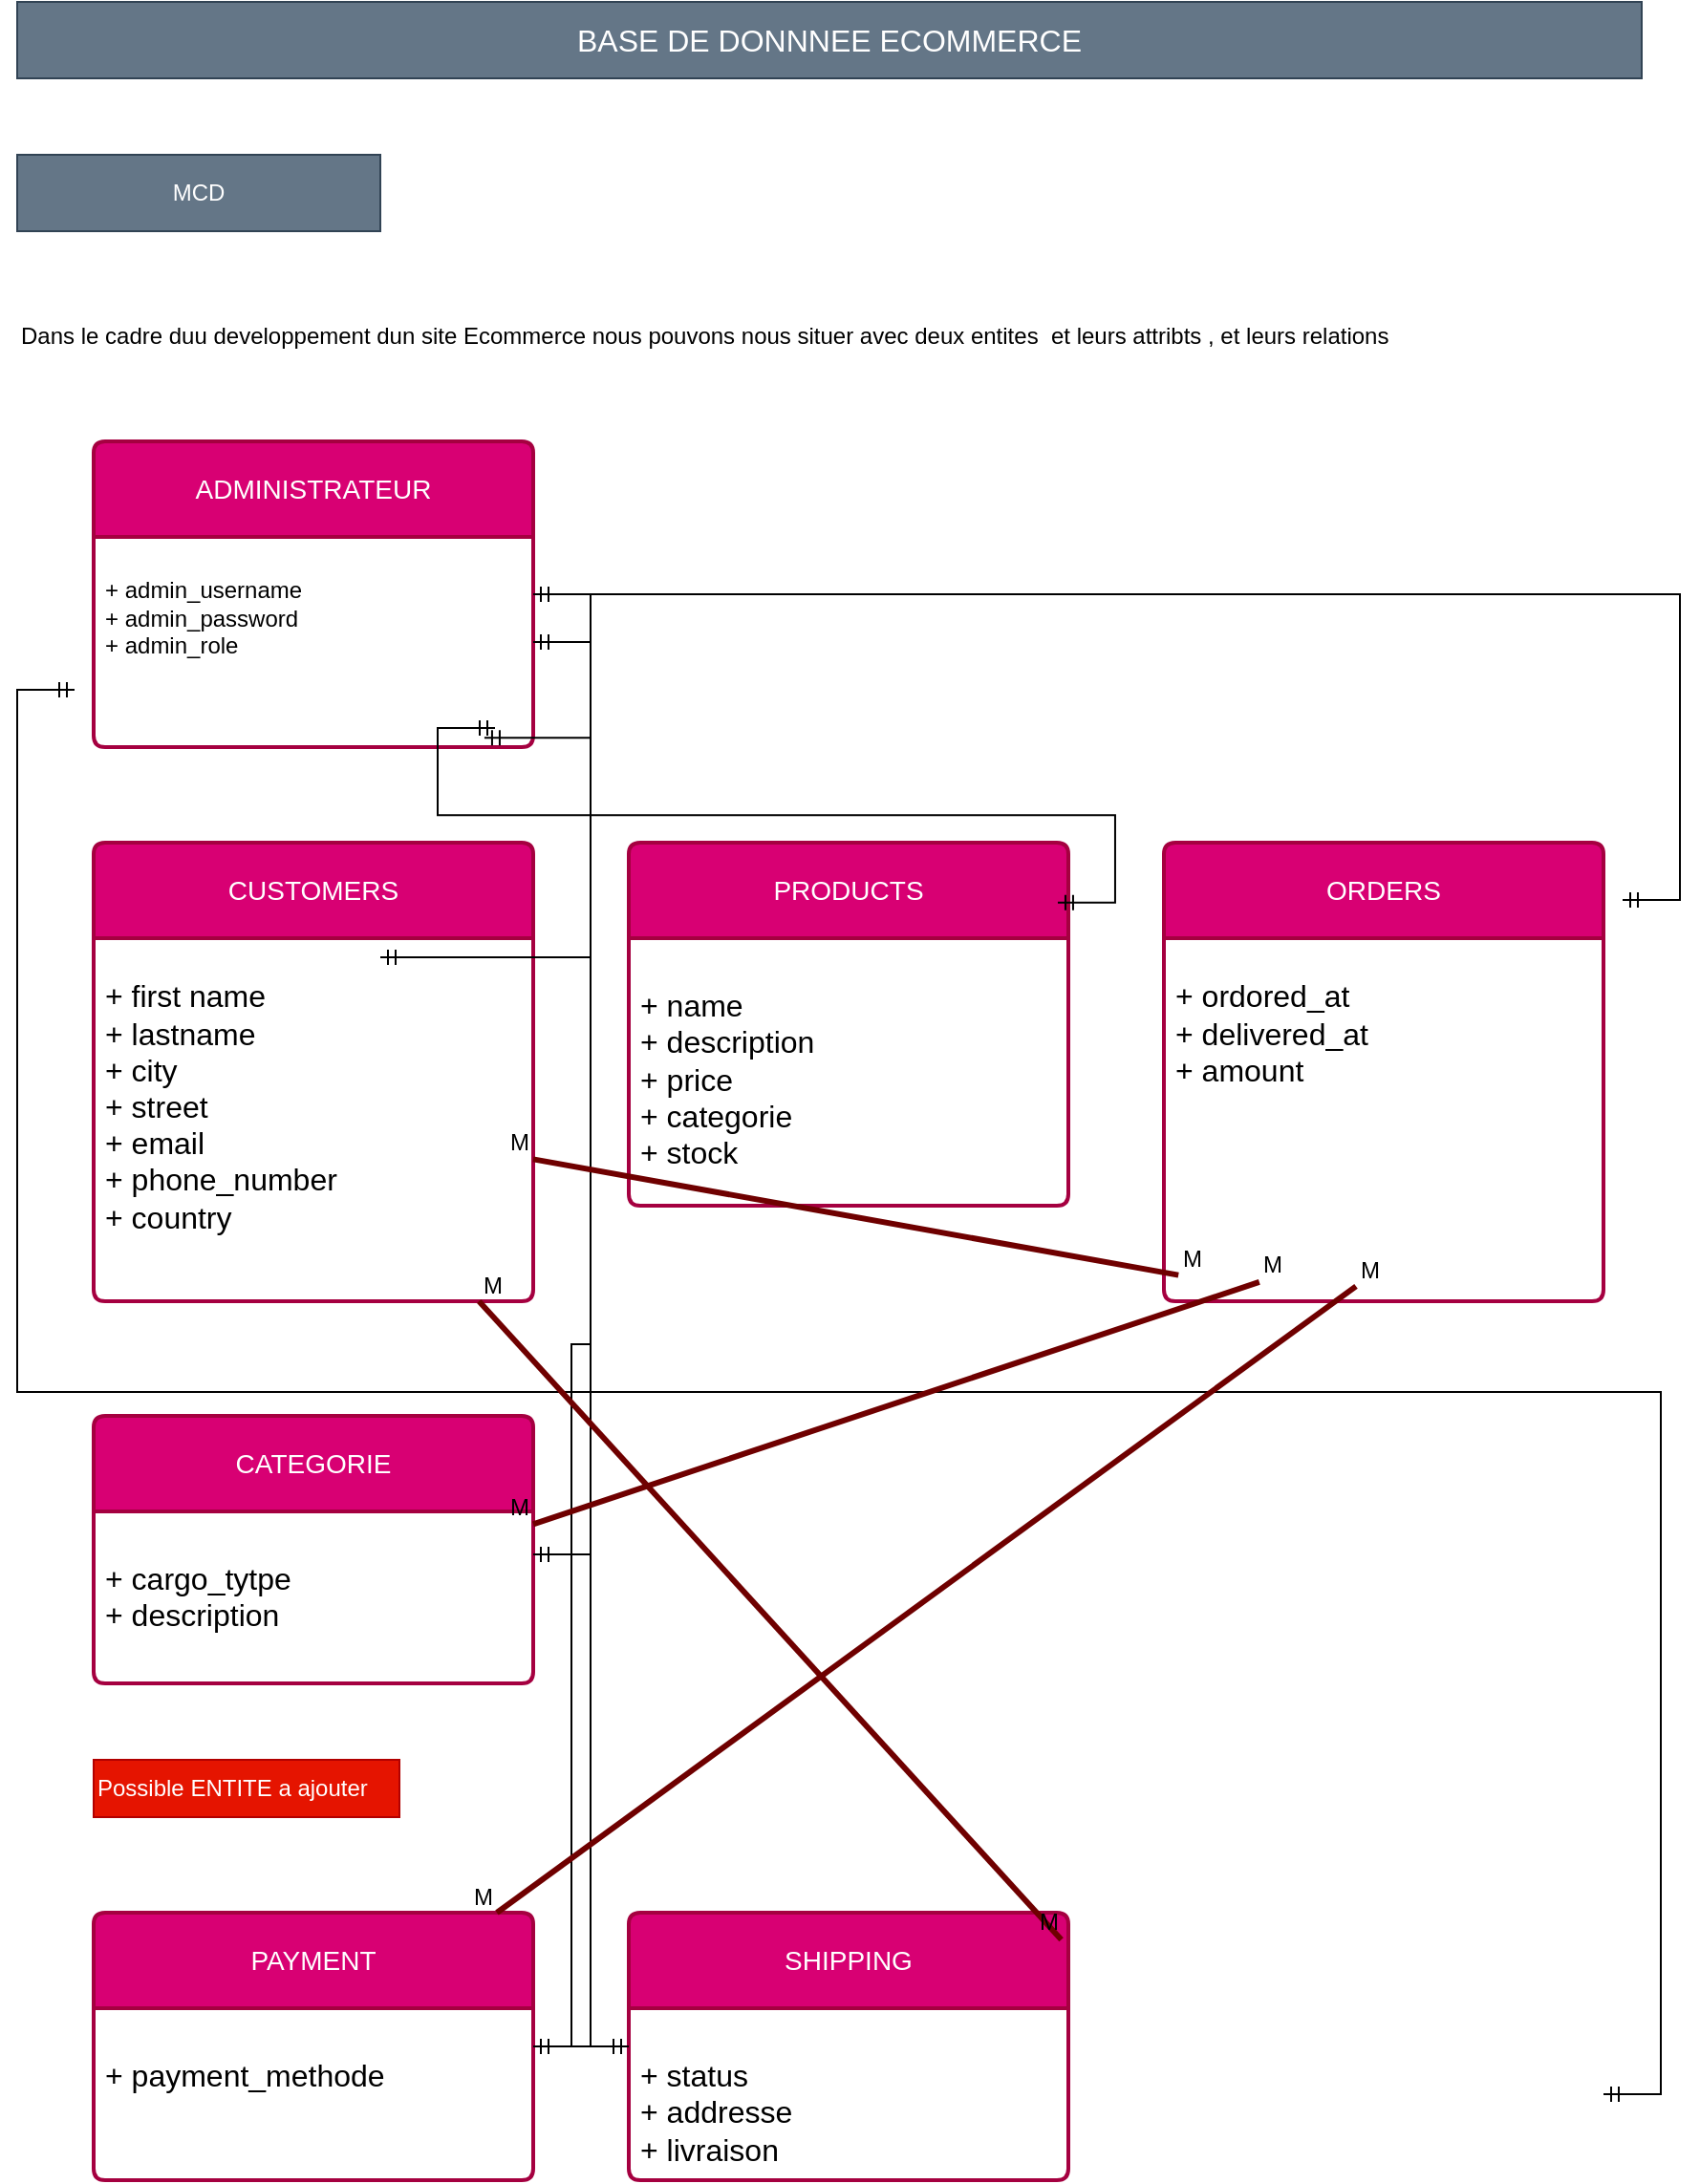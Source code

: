 <mxfile version="26.1.1" pages="3">
  <diagram name="Page-1" id="0Ii8ENV_14Zl69B28ndV">
    <mxGraphModel dx="1375" dy="513" grid="1" gridSize="10" guides="1" tooltips="1" connect="1" arrows="1" fold="1" page="1" pageScale="1" pageWidth="850" pageHeight="1100" math="0" shadow="0">
      <root>
        <mxCell id="0" />
        <mxCell id="1" parent="0" />
        <mxCell id="a3qks7W3lVuuQX0ngUlZ-2" value="MCD" style="text;html=1;align=center;verticalAlign=middle;whiteSpace=wrap;rounded=0;fillColor=#647687;fontColor=#ffffff;strokeColor=#314354;" parent="1" vertex="1">
          <mxGeometry y="80" width="190" height="40" as="geometry" />
        </mxCell>
        <mxCell id="a3qks7W3lVuuQX0ngUlZ-3" value="CUSTOMERS" style="swimlane;childLayout=stackLayout;horizontal=1;startSize=50;horizontalStack=0;rounded=1;fontSize=14;fontStyle=0;strokeWidth=2;resizeParent=0;resizeLast=1;shadow=0;dashed=0;align=center;arcSize=4;whiteSpace=wrap;html=1;fillColor=#d80073;fontColor=#ffffff;strokeColor=#A50040;" parent="1" vertex="1">
          <mxGeometry x="40" y="440" width="230" height="240" as="geometry" />
        </mxCell>
        <mxCell id="a3qks7W3lVuuQX0ngUlZ-4" value="&lt;br&gt;&lt;div&gt;&lt;font style=&quot;font-size: 16px;&quot;&gt;+ first name&lt;/font&gt;&lt;/div&gt;&lt;div&gt;&lt;font style=&quot;font-size: 16px;&quot;&gt;+ lastname&lt;/font&gt;&lt;/div&gt;&lt;div&gt;&lt;font style=&quot;font-size: 16px;&quot;&gt;+ city&lt;/font&gt;&lt;/div&gt;&lt;div&gt;&lt;font style=&quot;font-size: 16px;&quot;&gt;+ street&lt;/font&gt;&lt;/div&gt;&lt;div&gt;&lt;font style=&quot;font-size: 16px;&quot;&gt;+ email&lt;/font&gt;&lt;/div&gt;&lt;div&gt;&lt;font style=&quot;font-size: 16px;&quot;&gt;+ phone_number&lt;/font&gt;&lt;/div&gt;&lt;div&gt;&lt;font style=&quot;font-size: 16px;&quot;&gt;+ country&lt;/font&gt;&lt;/div&gt;" style="align=left;strokeColor=none;fillColor=none;spacingLeft=4;spacingRight=4;fontSize=12;verticalAlign=top;resizable=0;rotatable=0;part=1;html=1;whiteSpace=wrap;" parent="a3qks7W3lVuuQX0ngUlZ-3" vertex="1">
          <mxGeometry y="50" width="230" height="190" as="geometry" />
        </mxCell>
        <mxCell id="a3qks7W3lVuuQX0ngUlZ-8" value="Dans le cadre duu developpement dun site Ecommerce nous pouvons nous situer avec deux entites&amp;nbsp; et leurs attribts , et leurs relations&amp;nbsp;" style="text;html=1;align=left;verticalAlign=middle;whiteSpace=wrap;rounded=0;" parent="1" vertex="1">
          <mxGeometry y="160" width="830" height="30" as="geometry" />
        </mxCell>
        <mxCell id="a3qks7W3lVuuQX0ngUlZ-10" value="ORDERS" style="swimlane;childLayout=stackLayout;horizontal=1;startSize=50;horizontalStack=0;rounded=1;fontSize=14;fontStyle=0;strokeWidth=2;resizeParent=0;resizeLast=1;shadow=0;dashed=0;align=center;arcSize=4;whiteSpace=wrap;html=1;fillColor=#d80073;fontColor=#ffffff;strokeColor=#A50040;" parent="1" vertex="1">
          <mxGeometry x="600" y="440" width="230" height="240" as="geometry" />
        </mxCell>
        <mxCell id="a3qks7W3lVuuQX0ngUlZ-11" value="&lt;div&gt;&lt;br&gt;&lt;/div&gt;&lt;div&gt;&lt;font style=&quot;font-size: 16px;&quot;&gt;+ ordored_at&lt;/font&gt;&lt;/div&gt;&lt;div&gt;&lt;font style=&quot;font-size: 16px;&quot;&gt;+ delivered_at&lt;/font&gt;&lt;/div&gt;&lt;div&gt;&lt;font style=&quot;font-size: 16px;&quot;&gt;+ amount&amp;nbsp;&lt;/font&gt;&lt;/div&gt;" style="align=left;strokeColor=none;fillColor=none;spacingLeft=4;spacingRight=4;fontSize=12;verticalAlign=top;resizable=0;rotatable=0;part=1;html=1;whiteSpace=wrap;" parent="a3qks7W3lVuuQX0ngUlZ-10" vertex="1">
          <mxGeometry y="50" width="230" height="190" as="geometry" />
        </mxCell>
        <mxCell id="Ju93IbRF29DdKKyDFAbz-1" value="&lt;font style=&quot;font-size: 16px;&quot;&gt;BASE DE DONNNEE ECOMMERCE&lt;/font&gt;" style="text;html=1;align=center;verticalAlign=middle;whiteSpace=wrap;rounded=0;fillColor=#647687;strokeColor=#314354;fontColor=#ffffff;" parent="1" vertex="1">
          <mxGeometry width="850" height="40" as="geometry" />
        </mxCell>
        <mxCell id="a3HjugHGQaXXhFW2SIw9-4" value="SHIPPING" style="swimlane;childLayout=stackLayout;horizontal=1;startSize=50;horizontalStack=0;rounded=1;fontSize=14;fontStyle=0;strokeWidth=2;resizeParent=0;resizeLast=1;shadow=0;dashed=0;align=center;arcSize=4;whiteSpace=wrap;html=1;fillColor=#d80073;fontColor=#ffffff;strokeColor=#A50040;" parent="1" vertex="1">
          <mxGeometry x="320" y="1000" width="230" height="140" as="geometry" />
        </mxCell>
        <mxCell id="a3HjugHGQaXXhFW2SIw9-5" value="&lt;font style=&quot;font-size: 16px;&quot;&gt;&lt;br&gt;&lt;/font&gt;&lt;div&gt;&lt;font style=&quot;font-size: 16px;&quot;&gt;+ status&amp;nbsp;&lt;/font&gt;&lt;/div&gt;&lt;div&gt;&lt;font style=&quot;font-size: 16px;&quot;&gt;+ addresse&amp;nbsp;&lt;/font&gt;&lt;/div&gt;&lt;div&gt;&lt;font style=&quot;font-size: 16px;&quot;&gt;+ livraison&lt;/font&gt;&lt;/div&gt;" style="align=left;strokeColor=none;fillColor=none;spacingLeft=4;spacingRight=4;fontSize=12;verticalAlign=top;resizable=0;rotatable=0;part=1;html=1;whiteSpace=wrap;" parent="a3HjugHGQaXXhFW2SIw9-4" vertex="1">
          <mxGeometry y="50" width="230" height="90" as="geometry" />
        </mxCell>
        <mxCell id="wnDh3EhAn3sxf5OxGzj0-2" value="Possible ENTITE a ajouter" style="text;html=1;align=left;verticalAlign=middle;whiteSpace=wrap;rounded=0;fillColor=#e51400;fontColor=#ffffff;strokeColor=#B20000;" parent="1" vertex="1">
          <mxGeometry x="40" y="920" width="160" height="30" as="geometry" />
        </mxCell>
        <mxCell id="wnDh3EhAn3sxf5OxGzj0-3" value="PRODUCTS" style="swimlane;childLayout=stackLayout;horizontal=1;startSize=50;horizontalStack=0;rounded=1;fontSize=14;fontStyle=0;strokeWidth=2;resizeParent=0;resizeLast=1;shadow=0;dashed=0;align=center;arcSize=4;whiteSpace=wrap;html=1;fillColor=#d80073;fontColor=#ffffff;strokeColor=#A50040;" parent="1" vertex="1">
          <mxGeometry x="320" y="440" width="230" height="190" as="geometry" />
        </mxCell>
        <mxCell id="wnDh3EhAn3sxf5OxGzj0-4" value="&lt;div&gt;&lt;font style=&quot;font-size: 16px;&quot;&gt;&lt;br&gt;&lt;/font&gt;&lt;/div&gt;&lt;div&gt;&lt;font style=&quot;font-size: 16px;&quot;&gt;+ name&amp;nbsp;&lt;/font&gt;&lt;/div&gt;&lt;div&gt;&lt;font style=&quot;font-size: 16px;&quot;&gt;+ description&amp;nbsp;&lt;/font&gt;&lt;/div&gt;&lt;div&gt;&lt;font style=&quot;font-size: 16px;&quot;&gt;+ price&lt;/font&gt;&lt;/div&gt;&lt;div&gt;&lt;font style=&quot;font-size: 16px;&quot;&gt;+ categorie&lt;/font&gt;&lt;/div&gt;&lt;div&gt;&lt;font style=&quot;font-size: 16px;&quot;&gt;+ stock&lt;/font&gt;&lt;/div&gt;" style="align=left;strokeColor=none;fillColor=none;spacingLeft=4;spacingRight=4;fontSize=12;verticalAlign=top;resizable=0;rotatable=0;part=1;html=1;whiteSpace=wrap;" parent="wnDh3EhAn3sxf5OxGzj0-3" vertex="1">
          <mxGeometry y="50" width="230" height="140" as="geometry" />
        </mxCell>
        <mxCell id="wnDh3EhAn3sxf5OxGzj0-5" value="CATEGORIE" style="swimlane;childLayout=stackLayout;horizontal=1;startSize=50;horizontalStack=0;rounded=1;fontSize=14;fontStyle=0;strokeWidth=2;resizeParent=0;resizeLast=1;shadow=0;dashed=0;align=center;arcSize=4;whiteSpace=wrap;html=1;fillColor=#d80073;fontColor=#ffffff;strokeColor=#A50040;" parent="1" vertex="1">
          <mxGeometry x="40" y="740" width="230" height="140" as="geometry" />
        </mxCell>
        <mxCell id="wnDh3EhAn3sxf5OxGzj0-6" value="&lt;font style=&quot;font-size: 16px;&quot;&gt;&lt;br&gt;&lt;/font&gt;&lt;div&gt;&lt;font style=&quot;font-size: 16px;&quot;&gt;+ cargo_tytpe&lt;/font&gt;&lt;/div&gt;&lt;div&gt;&lt;font style=&quot;font-size: 16px;&quot;&gt;+ description&lt;/font&gt;&lt;/div&gt;" style="align=left;strokeColor=none;fillColor=none;spacingLeft=4;spacingRight=4;fontSize=12;verticalAlign=top;resizable=0;rotatable=0;part=1;html=1;whiteSpace=wrap;" parent="wnDh3EhAn3sxf5OxGzj0-5" vertex="1">
          <mxGeometry y="50" width="230" height="90" as="geometry" />
        </mxCell>
        <mxCell id="7DnL4znNfdEtzGHqAe6l-1" value="ADMINISTRATEUR" style="swimlane;childLayout=stackLayout;horizontal=1;startSize=50;horizontalStack=0;rounded=1;fontSize=14;fontStyle=0;strokeWidth=2;resizeParent=0;resizeLast=1;shadow=0;dashed=0;align=center;arcSize=4;whiteSpace=wrap;html=1;fillColor=#d80073;fontColor=#ffffff;strokeColor=#A50040;" parent="1" vertex="1">
          <mxGeometry x="40" y="230" width="230" height="160" as="geometry" />
        </mxCell>
        <mxCell id="7DnL4znNfdEtzGHqAe6l-2" value="&lt;div&gt;&lt;br&gt;&lt;/div&gt;&lt;div&gt;+ admin_username&lt;/div&gt;&lt;div&gt;+ admin_password&lt;/div&gt;&lt;div&gt;+ admin_role&lt;/div&gt;" style="align=left;strokeColor=none;fillColor=none;spacingLeft=4;spacingRight=4;fontSize=12;verticalAlign=top;resizable=0;rotatable=0;part=1;html=1;whiteSpace=wrap;" parent="7DnL4znNfdEtzGHqAe6l-1" vertex="1">
          <mxGeometry y="50" width="230" height="110" as="geometry" />
        </mxCell>
        <mxCell id="7DnL4znNfdEtzGHqAe6l-3" value="PAYMENT" style="swimlane;childLayout=stackLayout;horizontal=1;startSize=50;horizontalStack=0;rounded=1;fontSize=14;fontStyle=0;strokeWidth=2;resizeParent=0;resizeLast=1;shadow=0;dashed=0;align=center;arcSize=4;whiteSpace=wrap;html=1;fillColor=#d80073;fontColor=#ffffff;strokeColor=#A50040;" parent="1" vertex="1">
          <mxGeometry x="40" y="1000" width="230" height="140" as="geometry" />
        </mxCell>
        <mxCell id="7DnL4znNfdEtzGHqAe6l-4" value="&lt;font style=&quot;font-size: 16px;&quot;&gt;&lt;br&gt;&lt;/font&gt;&lt;div&gt;&lt;font style=&quot;font-size: 16px;&quot;&gt;+ payment_methode&lt;/font&gt;&lt;/div&gt;&lt;div&gt;&lt;font style=&quot;font-size: 16px;&quot;&gt;&lt;br&gt;&lt;/font&gt;&lt;/div&gt;" style="align=left;strokeColor=none;fillColor=none;spacingLeft=4;spacingRight=4;fontSize=12;verticalAlign=top;resizable=0;rotatable=0;part=1;html=1;whiteSpace=wrap;" parent="7DnL4znNfdEtzGHqAe6l-3" vertex="1">
          <mxGeometry y="50" width="230" height="90" as="geometry" />
        </mxCell>
        <mxCell id="rMlUu_8mIddUcUCNtbs4-1" value="" style="edgeStyle=entityRelationEdgeStyle;fontSize=12;html=1;endArrow=ERmandOne;startArrow=ERmandOne;rounded=0;" parent="1" target="7DnL4znNfdEtzGHqAe6l-1" edge="1">
          <mxGeometry width="100" height="100" relative="1" as="geometry">
            <mxPoint x="190" y="500" as="sourcePoint" />
            <mxPoint x="290" y="400" as="targetPoint" />
          </mxGeometry>
        </mxCell>
        <mxCell id="rMlUu_8mIddUcUCNtbs4-2" value="" style="edgeStyle=entityRelationEdgeStyle;fontSize=12;html=1;endArrow=ERmandOne;startArrow=ERmandOne;rounded=0;" parent="1" target="7DnL4znNfdEtzGHqAe6l-1" edge="1">
          <mxGeometry width="100" height="100" relative="1" as="geometry">
            <mxPoint x="840" y="470" as="sourcePoint" />
            <mxPoint x="290" y="400" as="targetPoint" />
            <Array as="points">
              <mxPoint x="540" y="470" />
            </Array>
          </mxGeometry>
        </mxCell>
        <mxCell id="rMlUu_8mIddUcUCNtbs4-3" value="" style="edgeStyle=entityRelationEdgeStyle;fontSize=12;html=1;endArrow=ERmandOne;startArrow=ERmandOne;rounded=0;exitX=0.976;exitY=0.165;exitDx=0;exitDy=0;exitPerimeter=0;" parent="1" source="wnDh3EhAn3sxf5OxGzj0-3" edge="1">
          <mxGeometry width="100" height="100" relative="1" as="geometry">
            <mxPoint x="850" y="480" as="sourcePoint" />
            <mxPoint x="250" y="380" as="targetPoint" />
            <Array as="points">
              <mxPoint x="670" y="400" />
              <mxPoint x="550" y="480" />
            </Array>
          </mxGeometry>
        </mxCell>
        <mxCell id="rMlUu_8mIddUcUCNtbs4-5" value="" style="edgeStyle=entityRelationEdgeStyle;fontSize=12;html=1;endArrow=ERmandOne;startArrow=ERmandOne;rounded=0;exitX=1;exitY=0.25;exitDx=0;exitDy=0;" parent="1" source="wnDh3EhAn3sxf5OxGzj0-6" target="7DnL4znNfdEtzGHqAe6l-2" edge="1">
          <mxGeometry width="100" height="100" relative="1" as="geometry">
            <mxPoint x="200" y="510" as="sourcePoint" />
            <mxPoint x="280" y="320" as="targetPoint" />
          </mxGeometry>
        </mxCell>
        <mxCell id="rMlUu_8mIddUcUCNtbs4-6" value="" style="edgeStyle=entityRelationEdgeStyle;fontSize=12;html=1;endArrow=ERmandOne;startArrow=ERmandOne;rounded=0;entryX=0.889;entryY=0.956;entryDx=0;entryDy=0;entryPerimeter=0;" parent="1" source="7DnL4znNfdEtzGHqAe6l-3" target="7DnL4znNfdEtzGHqAe6l-2" edge="1">
          <mxGeometry width="100" height="100" relative="1" as="geometry">
            <mxPoint x="280" y="823" as="sourcePoint" />
            <mxPoint x="290" y="330" as="targetPoint" />
            <Array as="points">
              <mxPoint x="310" y="950" />
            </Array>
          </mxGeometry>
        </mxCell>
        <mxCell id="rMlUu_8mIddUcUCNtbs4-7" value="" style="edgeStyle=entityRelationEdgeStyle;fontSize=12;html=1;endArrow=ERmandOne;startArrow=ERmandOne;rounded=0;" parent="1" source="a3HjugHGQaXXhFW2SIw9-4" target="7DnL4znNfdEtzGHqAe6l-2" edge="1">
          <mxGeometry width="100" height="100" relative="1" as="geometry">
            <mxPoint x="280" y="1080" as="sourcePoint" />
            <mxPoint x="300" y="340" as="targetPoint" />
            <Array as="points">
              <mxPoint x="470" y="1000" />
              <mxPoint x="320" y="960" />
            </Array>
          </mxGeometry>
        </mxCell>
        <mxCell id="rMlUu_8mIddUcUCNtbs4-8" value="" style="edgeStyle=entityRelationEdgeStyle;fontSize=12;html=1;endArrow=ERmandOne;startArrow=ERmandOne;rounded=0;" parent="1" edge="1">
          <mxGeometry width="100" height="100" relative="1" as="geometry">
            <mxPoint x="830" y="1095" as="sourcePoint" />
            <mxPoint x="30" y="360" as="targetPoint" />
            <Array as="points">
              <mxPoint x="670" y="1040" />
              <mxPoint x="350" y="740" />
              <mxPoint x="360" y="720" />
              <mxPoint x="480" y="1010" />
              <mxPoint x="330" y="970" />
            </Array>
          </mxGeometry>
        </mxCell>
        <mxCell id="rMlUu_8mIddUcUCNtbs4-13" value="" style="endArrow=none;html=1;rounded=0;fillColor=#a20025;strokeColor=#6F0000;strokeWidth=3;entryX=0.984;entryY=0.101;entryDx=0;entryDy=0;entryPerimeter=0;" parent="1" source="a3qks7W3lVuuQX0ngUlZ-4" target="a3HjugHGQaXXhFW2SIw9-4" edge="1">
          <mxGeometry relative="1" as="geometry">
            <mxPoint x="270" y="760" as="sourcePoint" />
            <mxPoint x="238" y="674" as="targetPoint" />
          </mxGeometry>
        </mxCell>
        <mxCell id="rMlUu_8mIddUcUCNtbs4-14" value="M" style="resizable=0;html=1;whiteSpace=wrap;align=left;verticalAlign=bottom;" parent="rMlUu_8mIddUcUCNtbs4-13" connectable="0" vertex="1">
          <mxGeometry x="-1" relative="1" as="geometry" />
        </mxCell>
        <mxCell id="rMlUu_8mIddUcUCNtbs4-15" value="M" style="resizable=0;html=1;whiteSpace=wrap;align=right;verticalAlign=bottom;" parent="rMlUu_8mIddUcUCNtbs4-13" connectable="0" vertex="1">
          <mxGeometry x="1" relative="1" as="geometry" />
        </mxCell>
        <mxCell id="rMlUu_8mIddUcUCNtbs4-16" value="" style="endArrow=none;html=1;rounded=0;exitX=0.437;exitY=0.959;exitDx=0;exitDy=0;exitPerimeter=0;fillColor=#a20025;strokeColor=#6F0000;strokeWidth=3;" parent="1" source="a3qks7W3lVuuQX0ngUlZ-11" target="7DnL4znNfdEtzGHqAe6l-3" edge="1">
          <mxGeometry relative="1" as="geometry">
            <mxPoint x="488" y="631" as="sourcePoint" />
            <mxPoint x="248" y="684" as="targetPoint" />
          </mxGeometry>
        </mxCell>
        <mxCell id="rMlUu_8mIddUcUCNtbs4-17" value="M" style="resizable=0;html=1;whiteSpace=wrap;align=left;verticalAlign=bottom;" parent="rMlUu_8mIddUcUCNtbs4-16" connectable="0" vertex="1">
          <mxGeometry x="-1" relative="1" as="geometry" />
        </mxCell>
        <mxCell id="rMlUu_8mIddUcUCNtbs4-18" value="M" style="resizable=0;html=1;whiteSpace=wrap;align=right;verticalAlign=bottom;" parent="rMlUu_8mIddUcUCNtbs4-16" connectable="0" vertex="1">
          <mxGeometry x="1" relative="1" as="geometry" />
        </mxCell>
        <mxCell id="rMlUu_8mIddUcUCNtbs4-19" value="" style="endArrow=none;html=1;rounded=0;exitX=0.217;exitY=0.947;exitDx=0;exitDy=0;exitPerimeter=0;fillColor=#a20025;strokeColor=#6F0000;strokeWidth=3;" parent="1" source="a3qks7W3lVuuQX0ngUlZ-11" target="wnDh3EhAn3sxf5OxGzj0-6" edge="1">
          <mxGeometry relative="1" as="geometry">
            <mxPoint x="498" y="641" as="sourcePoint" />
            <mxPoint x="258" y="694" as="targetPoint" />
          </mxGeometry>
        </mxCell>
        <mxCell id="rMlUu_8mIddUcUCNtbs4-20" value="M" style="resizable=0;html=1;whiteSpace=wrap;align=left;verticalAlign=bottom;" parent="rMlUu_8mIddUcUCNtbs4-19" connectable="0" vertex="1">
          <mxGeometry x="-1" relative="1" as="geometry" />
        </mxCell>
        <mxCell id="rMlUu_8mIddUcUCNtbs4-21" value="M" style="resizable=0;html=1;whiteSpace=wrap;align=right;verticalAlign=bottom;" parent="rMlUu_8mIddUcUCNtbs4-19" connectable="0" vertex="1">
          <mxGeometry x="1" relative="1" as="geometry" />
        </mxCell>
        <mxCell id="rMlUu_8mIddUcUCNtbs4-22" value="" style="endArrow=none;html=1;rounded=0;exitX=0.033;exitY=0.928;exitDx=0;exitDy=0;exitPerimeter=0;fillColor=#a20025;strokeColor=#6F0000;strokeWidth=3;" parent="1" source="a3qks7W3lVuuQX0ngUlZ-11" target="a3qks7W3lVuuQX0ngUlZ-4" edge="1">
          <mxGeometry relative="1" as="geometry">
            <mxPoint x="508" y="651" as="sourcePoint" />
            <mxPoint x="268" y="704" as="targetPoint" />
          </mxGeometry>
        </mxCell>
        <mxCell id="rMlUu_8mIddUcUCNtbs4-23" value="M" style="resizable=0;html=1;whiteSpace=wrap;align=left;verticalAlign=bottom;" parent="rMlUu_8mIddUcUCNtbs4-22" connectable="0" vertex="1">
          <mxGeometry x="-1" relative="1" as="geometry" />
        </mxCell>
        <mxCell id="rMlUu_8mIddUcUCNtbs4-24" value="M" style="resizable=0;html=1;whiteSpace=wrap;align=right;verticalAlign=bottom;" parent="rMlUu_8mIddUcUCNtbs4-22" connectable="0" vertex="1">
          <mxGeometry x="1" relative="1" as="geometry" />
        </mxCell>
      </root>
    </mxGraphModel>
  </diagram>
  <diagram id="aXiL5jA_4iEfj9pzcv2M" name="Page-2">
    <mxGraphModel dx="1593" dy="727" grid="1" gridSize="10" guides="1" tooltips="1" connect="1" arrows="1" fold="1" page="1" pageScale="1" pageWidth="850" pageHeight="1100" math="0" shadow="0">
      <root>
        <mxCell id="0" />
        <mxCell id="1" parent="0" />
        <mxCell id="zY5J4ci-UMxzm6yOA7v5-1" value="&lt;font style=&quot;font-size: 16px;&quot;&gt;BASE DE DONNNEE ECOMMERCE&lt;/font&gt;" style="text;html=1;align=center;verticalAlign=middle;whiteSpace=wrap;rounded=0;fillColor=#647687;strokeColor=#314354;fontColor=#ffffff;" parent="1" vertex="1">
          <mxGeometry width="840" height="40" as="geometry" />
        </mxCell>
        <mxCell id="g-UPFYmincCNzKdHvQqJ-1" value="MCD - en MLD" style="text;html=1;align=center;verticalAlign=middle;whiteSpace=wrap;rounded=0;fillColor=#647687;fontColor=#ffffff;strokeColor=#314354;" parent="1" vertex="1">
          <mxGeometry y="80" width="190" height="40" as="geometry" />
        </mxCell>
        <mxCell id="OagIBDJy3jy4YT78Hdd1-1" value="&lt;font style=&quot;font-size: 16px;&quot;&gt;Transformation de laspect conceptuel en model logique , relations ENTITES -&amp;gt; ATTRIBUT&lt;/font&gt;" style="text;html=1;align=left;verticalAlign=middle;whiteSpace=wrap;rounded=0;fontFamily=Helvetica;fontSize=12;fontColor=default;" parent="1" vertex="1">
          <mxGeometry y="130" width="850" height="50" as="geometry" />
        </mxCell>
        <mxCell id="OagIBDJy3jy4YT78Hdd1-2" value="&lt;font style=&quot;font-size: 16px;&quot;&gt;ADMINI ( id , #admin_username, #admin_password , #role, )&lt;/font&gt;" style="text;html=1;align=left;verticalAlign=middle;whiteSpace=wrap;rounded=0;fontFamily=Helvetica;fontSize=12;fontColor=default;" parent="1" vertex="1">
          <mxGeometry y="210" width="830" height="30" as="geometry" />
        </mxCell>
        <mxCell id="OagIBDJy3jy4YT78Hdd1-3" value="&lt;font style=&quot;font-size: 16px;&quot;&gt;ORDERS ( id , #ordered_at , #delivered_at , #amount, #customer_id&amp;nbsp; )&lt;/font&gt;" style="text;html=1;align=left;verticalAlign=middle;whiteSpace=wrap;rounded=0;fontFamily=Helvetica;fontSize=12;fontColor=default;" parent="1" vertex="1">
          <mxGeometry y="680" width="830" height="30" as="geometry" />
        </mxCell>
        <mxCell id="CzsY4eO_uc_4t_daEyr1-1" value="&lt;font style=&quot;font-size: 16px;&quot;&gt;SHIPPING ( id , #delivered_at , #status ,#date , #customer_id ,#order_id&amp;nbsp; )&lt;/font&gt;" style="text;html=1;align=left;verticalAlign=middle;whiteSpace=wrap;rounded=0;fontFamily=Helvetica;fontSize=12;fontColor=default;" parent="1" vertex="1">
          <mxGeometry x="5" y="970" width="830" height="30" as="geometry" />
        </mxCell>
        <mxCell id="ZgWqh-c0bUkdiKXtZLdF-1" value="&lt;font style=&quot;font-size: 16px;&quot;&gt;ADDRESSE ( id ,#city, #zip_code ,#street ,# phone_number , ,#order_id)&lt;/font&gt;" style="text;html=1;align=left;verticalAlign=middle;whiteSpace=wrap;rounded=0;fontFamily=Helvetica;fontSize=12;fontColor=default;" parent="1" vertex="1">
          <mxGeometry y="410" width="830" height="30" as="geometry" />
        </mxCell>
        <mxCell id="ZgWqh-c0bUkdiKXtZLdF-2" value="&lt;font style=&quot;font-size: 16px;&quot;&gt;CUSTOMER ( id , #firstname , #lastname , #city ,#zip_code ,#street ,#phone_number , #phone ,#order_id)&lt;/font&gt;" style="text;html=1;align=left;verticalAlign=middle;whiteSpace=wrap;rounded=0;fontFamily=Helvetica;fontSize=12;fontColor=default;" parent="1" vertex="1">
          <mxGeometry y="520" width="830" height="30" as="geometry" />
        </mxCell>
        <mxCell id="ZgWqh-c0bUkdiKXtZLdF-3" value="" style="html=1;shadow=0;dashed=0;align=center;verticalAlign=middle;shape=mxgraph.arrows2.arrow;dy=0.75;dx=52;direction=south;notch=0;fontFamily=Helvetica;fontSize=12;fontColor=default;fillColor=none;gradientColor=none;" parent="1" vertex="1">
          <mxGeometry x="45" y="810" width="30" height="70" as="geometry" />
        </mxCell>
        <mxCell id="d6rNFmO3UbkQdubbEyNL-1" value="&lt;font style=&quot;font-size: 16px;&quot;&gt;CATEGORIES ( id , #cargo_type, #description, #status ,#date , #customer_id ,#product_id ,#order_id&amp;nbsp; )&lt;/font&gt;" style="text;html=1;align=left;verticalAlign=middle;whiteSpace=wrap;rounded=0;fontFamily=Helvetica;fontSize=12;fontColor=default;" parent="1" vertex="1">
          <mxGeometry y="770" width="830" height="30" as="geometry" />
        </mxCell>
        <mxCell id="d6rNFmO3UbkQdubbEyNL-2" value="&lt;font style=&quot;font-size: 16px;&quot;&gt;PRODUCT ( id , #delivered_at , #amount, #status ,#date , #customer_id ,#order_id&amp;nbsp; )&lt;/font&gt;" style="text;html=1;align=left;verticalAlign=middle;whiteSpace=wrap;rounded=0;fontFamily=Helvetica;fontSize=12;fontColor=default;" parent="1" vertex="1">
          <mxGeometry y="600" width="830" height="30" as="geometry" />
        </mxCell>
        <mxCell id="7ynJq5D5rB5Z4De72XJ_-1" value="&lt;font style=&quot;font-size: 16px;&quot;&gt;ORDER_PRODUCT ( id , #order_id , #product_id ,#quantity , PK(order_id , product_id),#order_id ,#product_id)&lt;/font&gt;" style="text;html=1;align=left;verticalAlign=middle;whiteSpace=wrap;rounded=0;fontFamily=Helvetica;fontSize=12;fontColor=default;" parent="1" vertex="1">
          <mxGeometry x="10" y="1130" width="830" height="30" as="geometry" />
        </mxCell>
        <mxCell id="Il1injsEUeWKkjWc2abj-1" value="&lt;font style=&quot;font-size: 16px;&quot;&gt;CUSTOMER ( id , #firstname , #lastname , #address, #phone ,#order_id)&lt;/font&gt;" style="text;html=1;align=left;verticalAlign=middle;whiteSpace=wrap;rounded=0;fontFamily=Helvetica;fontSize=12;fontColor=default;" parent="1" vertex="1">
          <mxGeometry y="360" width="830" height="30" as="geometry" />
        </mxCell>
        <mxCell id="6tDZ5YWkYYD0pvPqPSWd-3" value="" style="edgeStyle=orthogonalEdgeStyle;rounded=0;orthogonalLoop=1;jettySize=auto;html=1;" parent="1" source="6tDZ5YWkYYD0pvPqPSWd-1" target="6tDZ5YWkYYD0pvPqPSWd-2" edge="1">
          <mxGeometry relative="1" as="geometry" />
        </mxCell>
        <mxCell id="6tDZ5YWkYYD0pvPqPSWd-1" value="" style="html=1;shadow=0;dashed=0;align=center;verticalAlign=middle;shape=mxgraph.arrows2.arrow;dy=0.75;dx=52;direction=east;notch=0;fontFamily=Helvetica;fontSize=12;fontColor=default;fillColor=none;gradientColor=none;" parent="1" vertex="1">
          <mxGeometry x="5" y="290" width="70" height="30" as="geometry" />
        </mxCell>
        <mxCell id="6tDZ5YWkYYD0pvPqPSWd-2" value="" style="whiteSpace=wrap;html=1;fillColor=none;shadow=0;dashed=0;gradientColor=none;" parent="1" vertex="1">
          <mxGeometry x="130" y="275" width="470" height="60" as="geometry" />
        </mxCell>
        <mxCell id="6tDZ5YWkYYD0pvPqPSWd-4" value="ROLE ( Customer_manager , product_mnager , stock_manager ,shipping_manager , payment_authentication_manager )" style="text;html=1;align=left;verticalAlign=middle;whiteSpace=wrap;rounded=0;" parent="1" vertex="1">
          <mxGeometry x="140" y="290" width="450" height="30" as="geometry" />
        </mxCell>
        <mxCell id="uRPeSMM0Pau8xS30rgTU-1" value="" style="html=1;shadow=0;dashed=0;align=center;verticalAlign=middle;shape=mxgraph.arrows2.arrow;dy=0.75;dx=52;direction=south;notch=0;fontFamily=Helvetica;fontSize=12;fontColor=default;fillColor=none;gradientColor=none;" parent="1" vertex="1">
          <mxGeometry x="40" y="450" width="30" height="70" as="geometry" />
        </mxCell>
        <mxCell id="WLAMgR7d4RjGL80LDFZy-1" value="JOIN TABLE&amp;nbsp;" style="text;html=1;align=center;verticalAlign=middle;whiteSpace=wrap;rounded=0;fillColor=#a20025;strokeColor=#6F0000;fontColor=#ffffff;" vertex="1" parent="1">
          <mxGeometry x="5" y="1040" width="195" height="30" as="geometry" />
        </mxCell>
        <mxCell id="WLAMgR7d4RjGL80LDFZy-2" value="ORDER PRODUCT" style="text;html=1;align=center;verticalAlign=middle;whiteSpace=wrap;rounded=0;" vertex="1" parent="1">
          <mxGeometry x="-5" y="1100" width="200" height="30" as="geometry" />
        </mxCell>
        <mxCell id="WLAMgR7d4RjGL80LDFZy-3" value="&lt;font style=&quot;font-size: 16px;&quot;&gt;PAYMENT ( id , #payment_methode, #amount ,#date , #customer_id ,#order_id ,#order_id&amp;nbsp; &amp;nbsp;)&lt;/font&gt;" style="text;html=1;align=left;verticalAlign=middle;whiteSpace=wrap;rounded=0;fontFamily=Helvetica;fontSize=12;fontColor=default;" vertex="1" parent="1">
          <mxGeometry x="10" y="930" width="830" height="30" as="geometry" />
        </mxCell>
      </root>
    </mxGraphModel>
  </diagram>
  <diagram id="3HpqPaMNvY2bAk24Y1QR" name="Page-3">
    <mxGraphModel dx="525" dy="513" grid="1" gridSize="10" guides="1" tooltips="1" connect="1" arrows="1" fold="1" page="1" pageScale="1" pageWidth="850" pageHeight="1100" math="0" shadow="0">
      <root>
        <mxCell id="0" />
        <mxCell id="1" parent="0" />
        <mxCell id="z8pQUaXrkJ5Cm72mQLMD-1" value="&lt;font style=&quot;font-size: 16px;&quot;&gt;BASE DE DONNNEE ECOMMERCE&lt;/font&gt;" style="text;html=1;align=center;verticalAlign=middle;whiteSpace=wrap;rounded=0;fillColor=#647687;strokeColor=#314354;fontColor=#ffffff;" parent="1" vertex="1">
          <mxGeometry width="850" height="40" as="geometry" />
        </mxCell>
        <mxCell id="xHYfUWoO5nzDeUwrEyS5-1" value="MLD - en MPD" style="text;html=1;align=center;verticalAlign=middle;whiteSpace=wrap;rounded=0;fillColor=#647687;fontColor=#ffffff;strokeColor=#314354;" parent="1" vertex="1">
          <mxGeometry y="80" width="190" height="40" as="geometry" />
        </mxCell>
        <mxCell id="oo3inMbw1y7kc3-xdLxz-1" value="&lt;font style=&quot;font-size: 16px;&quot;&gt;Transformation de laspect conceptuel en model logique et les differentes relations ENTITES -&amp;gt; ATTRIBUT&lt;/font&gt;" style="text;html=1;align=left;verticalAlign=middle;whiteSpace=wrap;rounded=0;fontFamily=Helvetica;fontSize=12;fontColor=default;" parent="1" vertex="1">
          <mxGeometry y="150" width="850" height="50" as="geometry" />
        </mxCell>
        <mxCell id="LD9jns1Pm-pfZkoHAzVX-1" value="customer" style="shape=table;startSize=30;container=1;collapsible=1;childLayout=tableLayout;fixedRows=1;rowLines=0;fontStyle=1;align=center;resizeLast=1;html=1;verticalAlign=top;fontFamily=Helvetica;fontSize=12;fontColor=#ffffff;fillColor=#D80073;strokeColor=#6F0000;" parent="1" vertex="1">
          <mxGeometry y="510" width="280" height="240" as="geometry" />
        </mxCell>
        <mxCell id="LD9jns1Pm-pfZkoHAzVX-2" value="" style="shape=tableRow;horizontal=0;startSize=0;swimlaneHead=0;swimlaneBody=0;fillColor=none;collapsible=0;dropTarget=0;points=[[0,0.5],[1,0.5]];portConstraint=eastwest;top=0;left=0;right=0;bottom=1;align=left;verticalAlign=top;fontFamily=Helvetica;fontSize=12;fontColor=default;" parent="LD9jns1Pm-pfZkoHAzVX-1" vertex="1">
          <mxGeometry y="30" width="280" height="30" as="geometry" />
        </mxCell>
        <mxCell id="LD9jns1Pm-pfZkoHAzVX-3" value="PK" style="shape=partialRectangle;connectable=0;fillColor=none;top=0;left=0;bottom=0;right=0;fontStyle=1;overflow=hidden;whiteSpace=wrap;html=1;align=left;verticalAlign=top;fontFamily=Helvetica;fontSize=12;fontColor=default;" parent="LD9jns1Pm-pfZkoHAzVX-2" vertex="1">
          <mxGeometry width="30" height="30" as="geometry">
            <mxRectangle width="30" height="30" as="alternateBounds" />
          </mxGeometry>
        </mxCell>
        <mxCell id="LD9jns1Pm-pfZkoHAzVX-4" value="id = INT" style="shape=partialRectangle;connectable=0;fillColor=none;top=0;left=0;bottom=0;right=0;align=left;spacingLeft=6;fontStyle=5;overflow=hidden;whiteSpace=wrap;html=1;verticalAlign=top;fontFamily=Helvetica;fontSize=12;fontColor=default;" parent="LD9jns1Pm-pfZkoHAzVX-2" vertex="1">
          <mxGeometry x="30" width="250" height="30" as="geometry">
            <mxRectangle width="250" height="30" as="alternateBounds" />
          </mxGeometry>
        </mxCell>
        <mxCell id="LD9jns1Pm-pfZkoHAzVX-5" value="" style="shape=tableRow;horizontal=0;startSize=0;swimlaneHead=0;swimlaneBody=0;fillColor=none;collapsible=0;dropTarget=0;points=[[0,0.5],[1,0.5]];portConstraint=eastwest;top=0;left=0;right=0;bottom=0;align=left;verticalAlign=top;fontFamily=Helvetica;fontSize=12;fontColor=default;" parent="LD9jns1Pm-pfZkoHAzVX-1" vertex="1">
          <mxGeometry y="60" width="280" height="30" as="geometry" />
        </mxCell>
        <mxCell id="LD9jns1Pm-pfZkoHAzVX-6" value="" style="shape=partialRectangle;connectable=0;fillColor=none;top=0;left=0;bottom=0;right=0;editable=1;overflow=hidden;whiteSpace=wrap;html=1;align=left;verticalAlign=top;fontFamily=Helvetica;fontSize=12;fontColor=default;" parent="LD9jns1Pm-pfZkoHAzVX-5" vertex="1">
          <mxGeometry width="30" height="30" as="geometry">
            <mxRectangle width="30" height="30" as="alternateBounds" />
          </mxGeometry>
        </mxCell>
        <mxCell id="LD9jns1Pm-pfZkoHAzVX-7" value="firstname VARCHAR (255)" style="shape=partialRectangle;connectable=0;fillColor=none;top=0;left=0;bottom=0;right=0;align=left;spacingLeft=6;overflow=hidden;whiteSpace=wrap;html=1;verticalAlign=top;fontFamily=Helvetica;fontSize=12;fontColor=default;" parent="LD9jns1Pm-pfZkoHAzVX-5" vertex="1">
          <mxGeometry x="30" width="250" height="30" as="geometry">
            <mxRectangle width="250" height="30" as="alternateBounds" />
          </mxGeometry>
        </mxCell>
        <mxCell id="LD9jns1Pm-pfZkoHAzVX-8" value="" style="shape=tableRow;horizontal=0;startSize=0;swimlaneHead=0;swimlaneBody=0;fillColor=none;collapsible=0;dropTarget=0;points=[[0,0.5],[1,0.5]];portConstraint=eastwest;top=0;left=0;right=0;bottom=0;align=left;verticalAlign=top;fontFamily=Helvetica;fontSize=12;fontColor=default;" parent="LD9jns1Pm-pfZkoHAzVX-1" vertex="1">
          <mxGeometry y="90" width="280" height="30" as="geometry" />
        </mxCell>
        <mxCell id="LD9jns1Pm-pfZkoHAzVX-9" value="" style="shape=partialRectangle;connectable=0;fillColor=none;top=0;left=0;bottom=0;right=0;editable=1;overflow=hidden;whiteSpace=wrap;html=1;align=left;verticalAlign=top;fontFamily=Helvetica;fontSize=12;fontColor=default;" parent="LD9jns1Pm-pfZkoHAzVX-8" vertex="1">
          <mxGeometry width="30" height="30" as="geometry">
            <mxRectangle width="30" height="30" as="alternateBounds" />
          </mxGeometry>
        </mxCell>
        <mxCell id="LD9jns1Pm-pfZkoHAzVX-10" value="lastname VARCHAR (255)" style="shape=partialRectangle;connectable=0;fillColor=none;top=0;left=0;bottom=0;right=0;align=left;spacingLeft=6;overflow=hidden;whiteSpace=wrap;html=1;verticalAlign=top;fontFamily=Helvetica;fontSize=12;fontColor=default;" parent="LD9jns1Pm-pfZkoHAzVX-8" vertex="1">
          <mxGeometry x="30" width="250" height="30" as="geometry">
            <mxRectangle width="250" height="30" as="alternateBounds" />
          </mxGeometry>
        </mxCell>
        <mxCell id="LD9jns1Pm-pfZkoHAzVX-11" value="" style="shape=tableRow;horizontal=0;startSize=0;swimlaneHead=0;swimlaneBody=0;fillColor=none;collapsible=0;dropTarget=0;points=[[0,0.5],[1,0.5]];portConstraint=eastwest;top=0;left=0;right=0;bottom=0;align=left;verticalAlign=top;fontFamily=Helvetica;fontSize=12;fontColor=default;" parent="LD9jns1Pm-pfZkoHAzVX-1" vertex="1">
          <mxGeometry y="120" width="280" height="30" as="geometry" />
        </mxCell>
        <mxCell id="LD9jns1Pm-pfZkoHAzVX-12" value="" style="shape=partialRectangle;connectable=0;fillColor=none;top=0;left=0;bottom=0;right=0;editable=1;overflow=hidden;whiteSpace=wrap;html=1;align=left;verticalAlign=top;fontFamily=Helvetica;fontSize=12;fontColor=default;" parent="LD9jns1Pm-pfZkoHAzVX-11" vertex="1">
          <mxGeometry width="30" height="30" as="geometry">
            <mxRectangle width="30" height="30" as="alternateBounds" />
          </mxGeometry>
        </mxCell>
        <mxCell id="LD9jns1Pm-pfZkoHAzVX-13" value="city VARCHAR (255)" style="shape=partialRectangle;connectable=0;fillColor=none;top=0;left=0;bottom=0;right=0;align=left;spacingLeft=6;overflow=hidden;whiteSpace=wrap;html=1;verticalAlign=top;fontFamily=Helvetica;fontSize=12;fontColor=default;" parent="LD9jns1Pm-pfZkoHAzVX-11" vertex="1">
          <mxGeometry x="30" width="250" height="30" as="geometry">
            <mxRectangle width="250" height="30" as="alternateBounds" />
          </mxGeometry>
        </mxCell>
        <mxCell id="LD9jns1Pm-pfZkoHAzVX-14" value="" style="shape=tableRow;horizontal=0;startSize=0;swimlaneHead=0;swimlaneBody=0;fillColor=none;collapsible=0;dropTarget=0;points=[[0,0.5],[1,0.5]];portConstraint=eastwest;top=0;left=0;right=0;bottom=0;align=left;verticalAlign=top;fontFamily=Helvetica;fontSize=12;fontColor=default;" parent="LD9jns1Pm-pfZkoHAzVX-1" vertex="1">
          <mxGeometry y="150" width="280" height="30" as="geometry" />
        </mxCell>
        <mxCell id="LD9jns1Pm-pfZkoHAzVX-15" value="" style="shape=partialRectangle;connectable=0;fillColor=none;top=0;left=0;bottom=0;right=0;editable=1;overflow=hidden;whiteSpace=wrap;html=1;align=left;verticalAlign=top;fontFamily=Helvetica;fontSize=12;fontColor=default;" parent="LD9jns1Pm-pfZkoHAzVX-14" vertex="1">
          <mxGeometry width="30" height="30" as="geometry">
            <mxRectangle width="30" height="30" as="alternateBounds" />
          </mxGeometry>
        </mxCell>
        <mxCell id="LD9jns1Pm-pfZkoHAzVX-16" value="postal_code VARCHAR (255)" style="shape=partialRectangle;connectable=0;fillColor=none;top=0;left=0;bottom=0;right=0;align=left;spacingLeft=6;overflow=hidden;whiteSpace=wrap;html=1;verticalAlign=top;fontFamily=Helvetica;fontSize=12;fontColor=default;" parent="LD9jns1Pm-pfZkoHAzVX-14" vertex="1">
          <mxGeometry x="30" width="250" height="30" as="geometry">
            <mxRectangle width="250" height="30" as="alternateBounds" />
          </mxGeometry>
        </mxCell>
        <mxCell id="LD9jns1Pm-pfZkoHAzVX-17" value="" style="shape=tableRow;horizontal=0;startSize=0;swimlaneHead=0;swimlaneBody=0;fillColor=none;collapsible=0;dropTarget=0;points=[[0,0.5],[1,0.5]];portConstraint=eastwest;top=0;left=0;right=0;bottom=0;align=left;verticalAlign=top;fontFamily=Helvetica;fontSize=12;fontColor=default;" parent="LD9jns1Pm-pfZkoHAzVX-1" vertex="1">
          <mxGeometry y="180" width="280" height="30" as="geometry" />
        </mxCell>
        <mxCell id="LD9jns1Pm-pfZkoHAzVX-18" value="" style="shape=partialRectangle;connectable=0;fillColor=none;top=0;left=0;bottom=0;right=0;editable=1;overflow=hidden;whiteSpace=wrap;html=1;align=left;verticalAlign=top;fontFamily=Helvetica;fontSize=12;fontColor=default;" parent="LD9jns1Pm-pfZkoHAzVX-17" vertex="1">
          <mxGeometry width="30" height="30" as="geometry">
            <mxRectangle width="30" height="30" as="alternateBounds" />
          </mxGeometry>
        </mxCell>
        <mxCell id="LD9jns1Pm-pfZkoHAzVX-19" value="street VARCHAR (255)" style="shape=partialRectangle;connectable=0;fillColor=none;top=0;left=0;bottom=0;right=0;align=left;spacingLeft=6;overflow=hidden;whiteSpace=wrap;html=1;verticalAlign=top;fontFamily=Helvetica;fontSize=12;fontColor=default;" parent="LD9jns1Pm-pfZkoHAzVX-17" vertex="1">
          <mxGeometry x="30" width="250" height="30" as="geometry">
            <mxRectangle width="250" height="30" as="alternateBounds" />
          </mxGeometry>
        </mxCell>
        <mxCell id="lGcnQPrhDzspF5GKE6-j-1" value="" style="shape=tableRow;horizontal=0;startSize=0;swimlaneHead=0;swimlaneBody=0;fillColor=none;collapsible=0;dropTarget=0;points=[[0,0.5],[1,0.5]];portConstraint=eastwest;top=0;left=0;right=0;bottom=0;align=left;verticalAlign=top;fontFamily=Helvetica;fontSize=12;fontColor=default;" parent="LD9jns1Pm-pfZkoHAzVX-1" vertex="1">
          <mxGeometry y="210" width="280" height="30" as="geometry" />
        </mxCell>
        <mxCell id="lGcnQPrhDzspF5GKE6-j-2" value="" style="shape=partialRectangle;connectable=0;fillColor=none;top=0;left=0;bottom=0;right=0;editable=1;overflow=hidden;whiteSpace=wrap;html=1;align=left;verticalAlign=top;fontFamily=Helvetica;fontSize=12;fontColor=default;" parent="lGcnQPrhDzspF5GKE6-j-1" vertex="1">
          <mxGeometry width="30" height="30" as="geometry">
            <mxRectangle width="30" height="30" as="alternateBounds" />
          </mxGeometry>
        </mxCell>
        <mxCell id="lGcnQPrhDzspF5GKE6-j-3" value="phone VARCHAR (255)" style="shape=partialRectangle;connectable=0;fillColor=none;top=0;left=0;bottom=0;right=0;align=left;spacingLeft=6;overflow=hidden;whiteSpace=wrap;html=1;verticalAlign=top;fontFamily=Helvetica;fontSize=12;fontColor=default;" parent="lGcnQPrhDzspF5GKE6-j-1" vertex="1">
          <mxGeometry x="30" width="250" height="30" as="geometry">
            <mxRectangle width="250" height="30" as="alternateBounds" />
          </mxGeometry>
        </mxCell>
        <mxCell id="lGcnQPrhDzspF5GKE6-j-54" value="product" style="shape=table;startSize=30;container=1;collapsible=1;childLayout=tableLayout;fixedRows=1;rowLines=0;fontStyle=1;align=center;resizeLast=1;html=1;verticalAlign=top;fontFamily=Helvetica;fontSize=12;fontColor=#ffffff;fillColor=#D80073;strokeColor=#6F0000;" parent="1" vertex="1">
          <mxGeometry x="320" y="510" width="320" height="210" as="geometry" />
        </mxCell>
        <mxCell id="lGcnQPrhDzspF5GKE6-j-55" value="" style="shape=tableRow;horizontal=0;startSize=0;swimlaneHead=0;swimlaneBody=0;fillColor=none;collapsible=0;dropTarget=0;points=[[0,0.5],[1,0.5]];portConstraint=eastwest;top=0;left=0;right=0;bottom=1;align=left;verticalAlign=top;fontFamily=Helvetica;fontSize=12;fontColor=default;" parent="lGcnQPrhDzspF5GKE6-j-54" vertex="1">
          <mxGeometry y="30" width="320" height="30" as="geometry" />
        </mxCell>
        <mxCell id="lGcnQPrhDzspF5GKE6-j-56" value="PK" style="shape=partialRectangle;connectable=0;fillColor=none;top=0;left=0;bottom=0;right=0;fontStyle=1;overflow=hidden;whiteSpace=wrap;html=1;align=left;verticalAlign=top;fontFamily=Helvetica;fontSize=12;fontColor=default;" parent="lGcnQPrhDzspF5GKE6-j-55" vertex="1">
          <mxGeometry width="30" height="30" as="geometry">
            <mxRectangle width="30" height="30" as="alternateBounds" />
          </mxGeometry>
        </mxCell>
        <mxCell id="lGcnQPrhDzspF5GKE6-j-57" value="id&amp;nbsp; INT" style="shape=partialRectangle;connectable=0;fillColor=none;top=0;left=0;bottom=0;right=0;align=left;spacingLeft=6;fontStyle=5;overflow=hidden;whiteSpace=wrap;html=1;verticalAlign=top;fontFamily=Helvetica;fontSize=12;fontColor=default;" parent="lGcnQPrhDzspF5GKE6-j-55" vertex="1">
          <mxGeometry x="30" width="290" height="30" as="geometry">
            <mxRectangle width="290" height="30" as="alternateBounds" />
          </mxGeometry>
        </mxCell>
        <mxCell id="lGcnQPrhDzspF5GKE6-j-58" value="" style="shape=tableRow;horizontal=0;startSize=0;swimlaneHead=0;swimlaneBody=0;fillColor=none;collapsible=0;dropTarget=0;points=[[0,0.5],[1,0.5]];portConstraint=eastwest;top=0;left=0;right=0;bottom=0;align=left;verticalAlign=top;fontFamily=Helvetica;fontSize=12;fontColor=default;" parent="lGcnQPrhDzspF5GKE6-j-54" vertex="1">
          <mxGeometry y="60" width="320" height="30" as="geometry" />
        </mxCell>
        <mxCell id="lGcnQPrhDzspF5GKE6-j-59" value="" style="shape=partialRectangle;connectable=0;fillColor=none;top=0;left=0;bottom=0;right=0;editable=1;overflow=hidden;whiteSpace=wrap;html=1;align=left;verticalAlign=top;fontFamily=Helvetica;fontSize=12;fontColor=default;" parent="lGcnQPrhDzspF5GKE6-j-58" vertex="1">
          <mxGeometry width="30" height="30" as="geometry">
            <mxRectangle width="30" height="30" as="alternateBounds" />
          </mxGeometry>
        </mxCell>
        <mxCell id="lGcnQPrhDzspF5GKE6-j-60" value="product_name VARCHAR (255)" style="shape=partialRectangle;connectable=0;fillColor=none;top=0;left=0;bottom=0;right=0;align=left;spacingLeft=6;overflow=hidden;whiteSpace=wrap;html=1;verticalAlign=top;fontFamily=Helvetica;fontSize=12;fontColor=default;" parent="lGcnQPrhDzspF5GKE6-j-58" vertex="1">
          <mxGeometry x="30" width="290" height="30" as="geometry">
            <mxRectangle width="290" height="30" as="alternateBounds" />
          </mxGeometry>
        </mxCell>
        <mxCell id="lGcnQPrhDzspF5GKE6-j-61" value="" style="shape=tableRow;horizontal=0;startSize=0;swimlaneHead=0;swimlaneBody=0;fillColor=none;collapsible=0;dropTarget=0;points=[[0,0.5],[1,0.5]];portConstraint=eastwest;top=0;left=0;right=0;bottom=0;align=left;verticalAlign=top;fontFamily=Helvetica;fontSize=12;fontColor=default;" parent="lGcnQPrhDzspF5GKE6-j-54" vertex="1">
          <mxGeometry y="90" width="320" height="30" as="geometry" />
        </mxCell>
        <mxCell id="lGcnQPrhDzspF5GKE6-j-62" value="" style="shape=partialRectangle;connectable=0;fillColor=none;top=0;left=0;bottom=0;right=0;editable=1;overflow=hidden;whiteSpace=wrap;html=1;align=left;verticalAlign=top;fontFamily=Helvetica;fontSize=12;fontColor=default;" parent="lGcnQPrhDzspF5GKE6-j-61" vertex="1">
          <mxGeometry width="30" height="30" as="geometry">
            <mxRectangle width="30" height="30" as="alternateBounds" />
          </mxGeometry>
        </mxCell>
        <mxCell id="lGcnQPrhDzspF5GKE6-j-63" value="product_description VARCHAR (255)" style="shape=partialRectangle;connectable=0;fillColor=none;top=0;left=0;bottom=0;right=0;align=left;spacingLeft=6;overflow=hidden;whiteSpace=wrap;html=1;verticalAlign=top;fontFamily=Helvetica;fontSize=12;fontColor=default;" parent="lGcnQPrhDzspF5GKE6-j-61" vertex="1">
          <mxGeometry x="30" width="290" height="30" as="geometry">
            <mxRectangle width="290" height="30" as="alternateBounds" />
          </mxGeometry>
        </mxCell>
        <mxCell id="lGcnQPrhDzspF5GKE6-j-64" value="" style="shape=tableRow;horizontal=0;startSize=0;swimlaneHead=0;swimlaneBody=0;fillColor=none;collapsible=0;dropTarget=0;points=[[0,0.5],[1,0.5]];portConstraint=eastwest;top=0;left=0;right=0;bottom=0;align=left;verticalAlign=top;fontFamily=Helvetica;fontSize=12;fontColor=default;" parent="lGcnQPrhDzspF5GKE6-j-54" vertex="1">
          <mxGeometry y="120" width="320" height="30" as="geometry" />
        </mxCell>
        <mxCell id="lGcnQPrhDzspF5GKE6-j-65" value="" style="shape=partialRectangle;connectable=0;fillColor=none;top=0;left=0;bottom=0;right=0;editable=1;overflow=hidden;whiteSpace=wrap;html=1;align=left;verticalAlign=top;fontFamily=Helvetica;fontSize=12;fontColor=default;" parent="lGcnQPrhDzspF5GKE6-j-64" vertex="1">
          <mxGeometry width="30" height="30" as="geometry">
            <mxRectangle width="30" height="30" as="alternateBounds" />
          </mxGeometry>
        </mxCell>
        <mxCell id="lGcnQPrhDzspF5GKE6-j-66" value="price DECIMAL" style="shape=partialRectangle;connectable=0;fillColor=none;top=0;left=0;bottom=0;right=0;align=left;spacingLeft=6;overflow=hidden;whiteSpace=wrap;html=1;verticalAlign=top;fontFamily=Helvetica;fontSize=12;fontColor=default;" parent="lGcnQPrhDzspF5GKE6-j-64" vertex="1">
          <mxGeometry x="30" width="290" height="30" as="geometry">
            <mxRectangle width="290" height="30" as="alternateBounds" />
          </mxGeometry>
        </mxCell>
        <mxCell id="lGcnQPrhDzspF5GKE6-j-73" value="" style="shape=tableRow;horizontal=0;startSize=0;swimlaneHead=0;swimlaneBody=0;fillColor=none;collapsible=0;dropTarget=0;points=[[0,0.5],[1,0.5]];portConstraint=eastwest;top=0;left=0;right=0;bottom=0;align=left;verticalAlign=top;fontFamily=Helvetica;fontSize=12;fontColor=default;" parent="lGcnQPrhDzspF5GKE6-j-54" vertex="1">
          <mxGeometry y="150" width="320" height="30" as="geometry" />
        </mxCell>
        <mxCell id="lGcnQPrhDzspF5GKE6-j-74" value="" style="shape=partialRectangle;connectable=0;fillColor=none;top=0;left=0;bottom=0;right=0;editable=1;overflow=hidden;whiteSpace=wrap;html=1;align=left;verticalAlign=top;fontFamily=Helvetica;fontSize=12;fontColor=default;" parent="lGcnQPrhDzspF5GKE6-j-73" vertex="1">
          <mxGeometry width="30" height="30" as="geometry">
            <mxRectangle width="30" height="30" as="alternateBounds" />
          </mxGeometry>
        </mxCell>
        <mxCell id="lGcnQPrhDzspF5GKE6-j-75" value="stock INT" style="shape=partialRectangle;connectable=0;fillColor=none;top=0;left=0;bottom=0;right=0;align=left;spacingLeft=6;overflow=hidden;whiteSpace=wrap;html=1;verticalAlign=top;fontFamily=Helvetica;fontSize=12;fontColor=default;" parent="lGcnQPrhDzspF5GKE6-j-73" vertex="1">
          <mxGeometry x="30" width="290" height="30" as="geometry">
            <mxRectangle width="290" height="30" as="alternateBounds" />
          </mxGeometry>
        </mxCell>
        <mxCell id="A7VHow7uC-ja8eK6poNF-1" value="" style="shape=tableRow;horizontal=0;startSize=0;swimlaneHead=0;swimlaneBody=0;fillColor=none;collapsible=0;dropTarget=0;points=[[0,0.5],[1,0.5]];portConstraint=eastwest;top=0;left=0;right=0;bottom=0;align=left;verticalAlign=top;fontFamily=Helvetica;fontSize=12;fontColor=default;" parent="lGcnQPrhDzspF5GKE6-j-54" vertex="1">
          <mxGeometry y="180" width="320" height="30" as="geometry" />
        </mxCell>
        <mxCell id="A7VHow7uC-ja8eK6poNF-2" value="" style="shape=partialRectangle;connectable=0;fillColor=none;top=0;left=0;bottom=0;right=0;editable=1;overflow=hidden;whiteSpace=wrap;html=1;align=left;verticalAlign=top;fontFamily=Helvetica;fontSize=12;fontColor=default;" parent="A7VHow7uC-ja8eK6poNF-1" vertex="1">
          <mxGeometry width="30" height="30" as="geometry">
            <mxRectangle width="30" height="30" as="alternateBounds" />
          </mxGeometry>
        </mxCell>
        <mxCell id="A7VHow7uC-ja8eK6poNF-3" value="category_id INT" style="shape=partialRectangle;connectable=0;fillColor=none;top=0;left=0;bottom=0;right=0;align=left;spacingLeft=6;overflow=hidden;whiteSpace=wrap;html=1;verticalAlign=top;fontFamily=Helvetica;fontSize=12;fontColor=default;" parent="A7VHow7uC-ja8eK6poNF-1" vertex="1">
          <mxGeometry x="30" width="290" height="30" as="geometry">
            <mxRectangle width="290" height="30" as="alternateBounds" />
          </mxGeometry>
        </mxCell>
        <mxCell id="vZeM5-uWXV3Sx6CBHg7Q-1" value="category" style="shape=table;startSize=30;container=1;collapsible=1;childLayout=tableLayout;fixedRows=1;rowLines=0;fontStyle=1;align=center;resizeLast=1;html=1;verticalAlign=top;fontFamily=Helvetica;fontSize=12;fontColor=#ffffff;fillColor=#D80073;strokeColor=#6F0000;" parent="1" vertex="1">
          <mxGeometry x="640" y="750" width="200" height="130" as="geometry" />
        </mxCell>
        <mxCell id="vZeM5-uWXV3Sx6CBHg7Q-2" value="" style="shape=tableRow;horizontal=0;startSize=0;swimlaneHead=0;swimlaneBody=0;fillColor=none;collapsible=0;dropTarget=0;points=[[0,0.5],[1,0.5]];portConstraint=eastwest;top=0;left=0;right=0;bottom=1;align=left;verticalAlign=top;fontFamily=Helvetica;fontSize=12;fontColor=default;" parent="vZeM5-uWXV3Sx6CBHg7Q-1" vertex="1">
          <mxGeometry y="30" width="200" height="30" as="geometry" />
        </mxCell>
        <mxCell id="vZeM5-uWXV3Sx6CBHg7Q-3" value="PK" style="shape=partialRectangle;connectable=0;fillColor=none;top=0;left=0;bottom=0;right=0;fontStyle=1;overflow=hidden;whiteSpace=wrap;html=1;align=left;verticalAlign=top;fontFamily=Helvetica;fontSize=12;fontColor=default;" parent="vZeM5-uWXV3Sx6CBHg7Q-2" vertex="1">
          <mxGeometry width="30" height="30" as="geometry">
            <mxRectangle width="30" height="30" as="alternateBounds" />
          </mxGeometry>
        </mxCell>
        <mxCell id="vZeM5-uWXV3Sx6CBHg7Q-4" value="id = INT" style="shape=partialRectangle;connectable=0;fillColor=none;top=0;left=0;bottom=0;right=0;align=left;spacingLeft=6;fontStyle=5;overflow=hidden;whiteSpace=wrap;html=1;verticalAlign=top;fontFamily=Helvetica;fontSize=12;fontColor=default;" parent="vZeM5-uWXV3Sx6CBHg7Q-2" vertex="1">
          <mxGeometry x="30" width="170" height="30" as="geometry">
            <mxRectangle width="170" height="30" as="alternateBounds" />
          </mxGeometry>
        </mxCell>
        <mxCell id="vZeM5-uWXV3Sx6CBHg7Q-5" value="" style="shape=tableRow;horizontal=0;startSize=0;swimlaneHead=0;swimlaneBody=0;fillColor=none;collapsible=0;dropTarget=0;points=[[0,0.5],[1,0.5]];portConstraint=eastwest;top=0;left=0;right=0;bottom=0;align=left;verticalAlign=top;fontFamily=Helvetica;fontSize=12;fontColor=default;" parent="vZeM5-uWXV3Sx6CBHg7Q-1" vertex="1">
          <mxGeometry y="60" width="200" height="30" as="geometry" />
        </mxCell>
        <mxCell id="vZeM5-uWXV3Sx6CBHg7Q-6" value="" style="shape=partialRectangle;connectable=0;fillColor=none;top=0;left=0;bottom=0;right=0;editable=1;overflow=hidden;whiteSpace=wrap;html=1;align=left;verticalAlign=top;fontFamily=Helvetica;fontSize=12;fontColor=default;" parent="vZeM5-uWXV3Sx6CBHg7Q-5" vertex="1">
          <mxGeometry width="30" height="30" as="geometry">
            <mxRectangle width="30" height="30" as="alternateBounds" />
          </mxGeometry>
        </mxCell>
        <mxCell id="vZeM5-uWXV3Sx6CBHg7Q-7" value="cargo_type VARCHAR (255)" style="shape=partialRectangle;connectable=0;fillColor=none;top=0;left=0;bottom=0;right=0;align=left;spacingLeft=6;overflow=hidden;whiteSpace=wrap;html=1;verticalAlign=top;fontFamily=Helvetica;fontSize=12;fontColor=default;" parent="vZeM5-uWXV3Sx6CBHg7Q-5" vertex="1">
          <mxGeometry x="30" width="170" height="30" as="geometry">
            <mxRectangle width="170" height="30" as="alternateBounds" />
          </mxGeometry>
        </mxCell>
        <mxCell id="vZeM5-uWXV3Sx6CBHg7Q-8" value="" style="shape=tableRow;horizontal=0;startSize=0;swimlaneHead=0;swimlaneBody=0;fillColor=none;collapsible=0;dropTarget=0;points=[[0,0.5],[1,0.5]];portConstraint=eastwest;top=0;left=0;right=0;bottom=0;align=left;verticalAlign=top;fontFamily=Helvetica;fontSize=12;fontColor=default;" parent="vZeM5-uWXV3Sx6CBHg7Q-1" vertex="1">
          <mxGeometry y="90" width="200" height="40" as="geometry" />
        </mxCell>
        <mxCell id="vZeM5-uWXV3Sx6CBHg7Q-9" value="" style="shape=partialRectangle;connectable=0;fillColor=none;top=0;left=0;bottom=0;right=0;editable=1;overflow=hidden;whiteSpace=wrap;html=1;align=left;verticalAlign=top;fontFamily=Helvetica;fontSize=12;fontColor=default;" parent="vZeM5-uWXV3Sx6CBHg7Q-8" vertex="1">
          <mxGeometry width="30" height="40" as="geometry">
            <mxRectangle width="30" height="40" as="alternateBounds" />
          </mxGeometry>
        </mxCell>
        <mxCell id="vZeM5-uWXV3Sx6CBHg7Q-10" value="description VARCHAR (255)" style="shape=partialRectangle;connectable=0;fillColor=none;top=0;left=0;bottom=0;right=0;align=left;spacingLeft=6;overflow=hidden;whiteSpace=wrap;html=1;verticalAlign=top;fontFamily=Helvetica;fontSize=12;fontColor=default;" parent="vZeM5-uWXV3Sx6CBHg7Q-8" vertex="1">
          <mxGeometry x="30" width="170" height="40" as="geometry">
            <mxRectangle width="170" height="40" as="alternateBounds" />
          </mxGeometry>
        </mxCell>
        <mxCell id="vZeM5-uWXV3Sx6CBHg7Q-23" value="payment" style="shape=table;startSize=30;container=1;collapsible=1;childLayout=tableLayout;fixedRows=1;rowLines=0;fontStyle=1;align=center;resizeLast=1;html=1;verticalAlign=top;fontFamily=Helvetica;fontSize=12;fontColor=#ffffff;fillColor=#D80073;strokeColor=#6F0000;" parent="1" vertex="1">
          <mxGeometry x="640" y="940" width="240" height="180" as="geometry" />
        </mxCell>
        <mxCell id="vZeM5-uWXV3Sx6CBHg7Q-24" value="" style="shape=tableRow;horizontal=0;startSize=0;swimlaneHead=0;swimlaneBody=0;fillColor=none;collapsible=0;dropTarget=0;points=[[0,0.5],[1,0.5]];portConstraint=eastwest;top=0;left=0;right=0;bottom=1;align=left;verticalAlign=top;fontFamily=Helvetica;fontSize=12;fontColor=default;" parent="vZeM5-uWXV3Sx6CBHg7Q-23" vertex="1">
          <mxGeometry y="30" width="240" height="30" as="geometry" />
        </mxCell>
        <mxCell id="vZeM5-uWXV3Sx6CBHg7Q-25" value="PK" style="shape=partialRectangle;connectable=0;fillColor=none;top=0;left=0;bottom=0;right=0;fontStyle=1;overflow=hidden;whiteSpace=wrap;html=1;align=left;verticalAlign=top;fontFamily=Helvetica;fontSize=12;fontColor=default;" parent="vZeM5-uWXV3Sx6CBHg7Q-24" vertex="1">
          <mxGeometry width="30" height="30" as="geometry">
            <mxRectangle width="30" height="30" as="alternateBounds" />
          </mxGeometry>
        </mxCell>
        <mxCell id="vZeM5-uWXV3Sx6CBHg7Q-26" value="id = INT" style="shape=partialRectangle;connectable=0;fillColor=none;top=0;left=0;bottom=0;right=0;align=left;spacingLeft=6;fontStyle=5;overflow=hidden;whiteSpace=wrap;html=1;verticalAlign=top;fontFamily=Helvetica;fontSize=12;fontColor=default;" parent="vZeM5-uWXV3Sx6CBHg7Q-24" vertex="1">
          <mxGeometry x="30" width="210" height="30" as="geometry">
            <mxRectangle width="210" height="30" as="alternateBounds" />
          </mxGeometry>
        </mxCell>
        <mxCell id="vZeM5-uWXV3Sx6CBHg7Q-30" value="" style="shape=tableRow;horizontal=0;startSize=0;swimlaneHead=0;swimlaneBody=0;fillColor=none;collapsible=0;dropTarget=0;points=[[0,0.5],[1,0.5]];portConstraint=eastwest;top=0;left=0;right=0;bottom=0;align=left;verticalAlign=top;fontFamily=Helvetica;fontSize=12;fontColor=default;" parent="vZeM5-uWXV3Sx6CBHg7Q-23" vertex="1">
          <mxGeometry y="60" width="240" height="30" as="geometry" />
        </mxCell>
        <mxCell id="vZeM5-uWXV3Sx6CBHg7Q-31" value="" style="shape=partialRectangle;connectable=0;fillColor=none;top=0;left=0;bottom=0;right=0;editable=1;overflow=hidden;whiteSpace=wrap;html=1;align=left;verticalAlign=top;fontFamily=Helvetica;fontSize=12;fontColor=default;" parent="vZeM5-uWXV3Sx6CBHg7Q-30" vertex="1">
          <mxGeometry width="30" height="30" as="geometry">
            <mxRectangle width="30" height="30" as="alternateBounds" />
          </mxGeometry>
        </mxCell>
        <mxCell id="vZeM5-uWXV3Sx6CBHg7Q-32" value="payement_method VARCHAR (255)" style="shape=partialRectangle;connectable=0;fillColor=none;top=0;left=0;bottom=0;right=0;align=left;spacingLeft=6;overflow=hidden;whiteSpace=wrap;html=1;verticalAlign=top;fontFamily=Helvetica;fontSize=12;fontColor=default;" parent="vZeM5-uWXV3Sx6CBHg7Q-30" vertex="1">
          <mxGeometry x="30" width="210" height="30" as="geometry">
            <mxRectangle width="210" height="30" as="alternateBounds" />
          </mxGeometry>
        </mxCell>
        <mxCell id="vZeM5-uWXV3Sx6CBHg7Q-33" value="" style="shape=tableRow;horizontal=0;startSize=0;swimlaneHead=0;swimlaneBody=0;fillColor=none;collapsible=0;dropTarget=0;points=[[0,0.5],[1,0.5]];portConstraint=eastwest;top=0;left=0;right=0;bottom=0;align=left;verticalAlign=top;fontFamily=Helvetica;fontSize=12;fontColor=default;" parent="vZeM5-uWXV3Sx6CBHg7Q-23" vertex="1">
          <mxGeometry y="90" width="240" height="30" as="geometry" />
        </mxCell>
        <mxCell id="vZeM5-uWXV3Sx6CBHg7Q-34" value="&lt;b&gt;FK&lt;/b&gt;" style="shape=partialRectangle;connectable=0;fillColor=none;top=0;left=0;bottom=0;right=0;editable=1;overflow=hidden;whiteSpace=wrap;html=1;align=left;verticalAlign=top;fontFamily=Helvetica;fontSize=12;fontColor=default;" parent="vZeM5-uWXV3Sx6CBHg7Q-33" vertex="1">
          <mxGeometry width="30" height="30" as="geometry">
            <mxRectangle width="30" height="30" as="alternateBounds" />
          </mxGeometry>
        </mxCell>
        <mxCell id="vZeM5-uWXV3Sx6CBHg7Q-35" value="cutomer_id INT" style="shape=partialRectangle;connectable=0;fillColor=none;top=0;left=0;bottom=0;right=0;align=left;spacingLeft=6;overflow=hidden;whiteSpace=wrap;html=1;verticalAlign=top;fontFamily=Helvetica;fontSize=12;fontColor=default;" parent="vZeM5-uWXV3Sx6CBHg7Q-33" vertex="1">
          <mxGeometry x="30" width="210" height="30" as="geometry">
            <mxRectangle width="210" height="30" as="alternateBounds" />
          </mxGeometry>
        </mxCell>
        <mxCell id="vZeM5-uWXV3Sx6CBHg7Q-36" value="" style="shape=tableRow;horizontal=0;startSize=0;swimlaneHead=0;swimlaneBody=0;fillColor=none;collapsible=0;dropTarget=0;points=[[0,0.5],[1,0.5]];portConstraint=eastwest;top=0;left=0;right=0;bottom=0;align=left;verticalAlign=top;fontFamily=Helvetica;fontSize=12;fontColor=default;" parent="vZeM5-uWXV3Sx6CBHg7Q-23" vertex="1">
          <mxGeometry y="120" width="240" height="30" as="geometry" />
        </mxCell>
        <mxCell id="vZeM5-uWXV3Sx6CBHg7Q-37" value="&lt;b&gt;FK&lt;/b&gt;" style="shape=partialRectangle;connectable=0;fillColor=none;top=0;left=0;bottom=0;right=0;editable=1;overflow=hidden;whiteSpace=wrap;html=1;align=left;verticalAlign=top;fontFamily=Helvetica;fontSize=12;fontColor=default;" parent="vZeM5-uWXV3Sx6CBHg7Q-36" vertex="1">
          <mxGeometry width="30" height="30" as="geometry">
            <mxRectangle width="30" height="30" as="alternateBounds" />
          </mxGeometry>
        </mxCell>
        <mxCell id="vZeM5-uWXV3Sx6CBHg7Q-38" value="product_id INT" style="shape=partialRectangle;connectable=0;fillColor=none;top=0;left=0;bottom=0;right=0;align=left;spacingLeft=6;overflow=hidden;whiteSpace=wrap;html=1;verticalAlign=top;fontFamily=Helvetica;fontSize=12;fontColor=default;" parent="vZeM5-uWXV3Sx6CBHg7Q-36" vertex="1">
          <mxGeometry x="30" width="210" height="30" as="geometry">
            <mxRectangle width="210" height="30" as="alternateBounds" />
          </mxGeometry>
        </mxCell>
        <mxCell id="vZeM5-uWXV3Sx6CBHg7Q-39" value="" style="shape=tableRow;horizontal=0;startSize=0;swimlaneHead=0;swimlaneBody=0;fillColor=none;collapsible=0;dropTarget=0;points=[[0,0.5],[1,0.5]];portConstraint=eastwest;top=0;left=0;right=0;bottom=0;align=left;verticalAlign=top;fontFamily=Helvetica;fontSize=12;fontColor=default;" parent="vZeM5-uWXV3Sx6CBHg7Q-23" vertex="1">
          <mxGeometry y="150" width="240" height="30" as="geometry" />
        </mxCell>
        <mxCell id="vZeM5-uWXV3Sx6CBHg7Q-40" value="&lt;b&gt;FK&lt;/b&gt;" style="shape=partialRectangle;connectable=0;fillColor=none;top=0;left=0;bottom=0;right=0;editable=1;overflow=hidden;whiteSpace=wrap;html=1;align=left;verticalAlign=top;fontFamily=Helvetica;fontSize=12;fontColor=default;" parent="vZeM5-uWXV3Sx6CBHg7Q-39" vertex="1">
          <mxGeometry width="30" height="30" as="geometry">
            <mxRectangle width="30" height="30" as="alternateBounds" />
          </mxGeometry>
        </mxCell>
        <mxCell id="vZeM5-uWXV3Sx6CBHg7Q-41" value="order_id INT" style="shape=partialRectangle;connectable=0;fillColor=none;top=0;left=0;bottom=0;right=0;align=left;spacingLeft=6;overflow=hidden;whiteSpace=wrap;html=1;verticalAlign=top;fontFamily=Helvetica;fontSize=12;fontColor=default;" parent="vZeM5-uWXV3Sx6CBHg7Q-39" vertex="1">
          <mxGeometry x="30" width="210" height="30" as="geometry">
            <mxRectangle width="210" height="30" as="alternateBounds" />
          </mxGeometry>
        </mxCell>
        <mxCell id="vZeM5-uWXV3Sx6CBHg7Q-45" value="admin" style="shape=table;startSize=30;container=1;collapsible=1;childLayout=tableLayout;fixedRows=1;rowLines=0;fontStyle=1;align=center;resizeLast=1;html=1;verticalAlign=top;fontFamily=Helvetica;fontSize=12;fontColor=#ffffff;fillColor=#D80073;strokeColor=#6F0000;" parent="1" vertex="1">
          <mxGeometry x="80" y="240" width="280" height="180" as="geometry" />
        </mxCell>
        <mxCell id="vZeM5-uWXV3Sx6CBHg7Q-46" value="" style="shape=tableRow;horizontal=0;startSize=0;swimlaneHead=0;swimlaneBody=0;fillColor=none;collapsible=0;dropTarget=0;points=[[0,0.5],[1,0.5]];portConstraint=eastwest;top=0;left=0;right=0;bottom=1;align=left;verticalAlign=top;fontFamily=Helvetica;fontSize=12;fontColor=default;" parent="vZeM5-uWXV3Sx6CBHg7Q-45" vertex="1">
          <mxGeometry y="30" width="280" height="30" as="geometry" />
        </mxCell>
        <mxCell id="vZeM5-uWXV3Sx6CBHg7Q-47" value="PK" style="shape=partialRectangle;connectable=0;fillColor=none;top=0;left=0;bottom=0;right=0;fontStyle=1;overflow=hidden;whiteSpace=wrap;html=1;align=left;verticalAlign=top;fontFamily=Helvetica;fontSize=12;fontColor=default;" parent="vZeM5-uWXV3Sx6CBHg7Q-46" vertex="1">
          <mxGeometry width="30" height="30" as="geometry">
            <mxRectangle width="30" height="30" as="alternateBounds" />
          </mxGeometry>
        </mxCell>
        <mxCell id="vZeM5-uWXV3Sx6CBHg7Q-48" value="id = INT" style="shape=partialRectangle;connectable=0;fillColor=none;top=0;left=0;bottom=0;right=0;align=left;spacingLeft=6;fontStyle=5;overflow=hidden;whiteSpace=wrap;html=1;verticalAlign=top;fontFamily=Helvetica;fontSize=12;fontColor=default;" parent="vZeM5-uWXV3Sx6CBHg7Q-46" vertex="1">
          <mxGeometry x="30" width="250" height="30" as="geometry">
            <mxRectangle width="250" height="30" as="alternateBounds" />
          </mxGeometry>
        </mxCell>
        <mxCell id="vZeM5-uWXV3Sx6CBHg7Q-49" value="" style="shape=tableRow;horizontal=0;startSize=0;swimlaneHead=0;swimlaneBody=0;fillColor=none;collapsible=0;dropTarget=0;points=[[0,0.5],[1,0.5]];portConstraint=eastwest;top=0;left=0;right=0;bottom=0;align=left;verticalAlign=top;fontFamily=Helvetica;fontSize=12;fontColor=default;" parent="vZeM5-uWXV3Sx6CBHg7Q-45" vertex="1">
          <mxGeometry y="60" width="280" height="30" as="geometry" />
        </mxCell>
        <mxCell id="vZeM5-uWXV3Sx6CBHg7Q-50" value="" style="shape=partialRectangle;connectable=0;fillColor=none;top=0;left=0;bottom=0;right=0;editable=1;overflow=hidden;whiteSpace=wrap;html=1;align=left;verticalAlign=top;fontFamily=Helvetica;fontSize=12;fontColor=default;" parent="vZeM5-uWXV3Sx6CBHg7Q-49" vertex="1">
          <mxGeometry width="30" height="30" as="geometry">
            <mxRectangle width="30" height="30" as="alternateBounds" />
          </mxGeometry>
        </mxCell>
        <mxCell id="vZeM5-uWXV3Sx6CBHg7Q-51" value="admin_username VARCHAR (255)" style="shape=partialRectangle;connectable=0;fillColor=none;top=0;left=0;bottom=0;right=0;align=left;spacingLeft=6;overflow=hidden;whiteSpace=wrap;html=1;verticalAlign=top;fontFamily=Helvetica;fontSize=12;fontColor=default;" parent="vZeM5-uWXV3Sx6CBHg7Q-49" vertex="1">
          <mxGeometry x="30" width="250" height="30" as="geometry">
            <mxRectangle width="250" height="30" as="alternateBounds" />
          </mxGeometry>
        </mxCell>
        <mxCell id="vZeM5-uWXV3Sx6CBHg7Q-52" value="" style="shape=tableRow;horizontal=0;startSize=0;swimlaneHead=0;swimlaneBody=0;fillColor=none;collapsible=0;dropTarget=0;points=[[0,0.5],[1,0.5]];portConstraint=eastwest;top=0;left=0;right=0;bottom=0;align=left;verticalAlign=top;fontFamily=Helvetica;fontSize=12;fontColor=default;" parent="vZeM5-uWXV3Sx6CBHg7Q-45" vertex="1">
          <mxGeometry y="90" width="280" height="30" as="geometry" />
        </mxCell>
        <mxCell id="vZeM5-uWXV3Sx6CBHg7Q-53" value="" style="shape=partialRectangle;connectable=0;fillColor=none;top=0;left=0;bottom=0;right=0;editable=1;overflow=hidden;whiteSpace=wrap;html=1;align=left;verticalAlign=top;fontFamily=Helvetica;fontSize=12;fontColor=default;" parent="vZeM5-uWXV3Sx6CBHg7Q-52" vertex="1">
          <mxGeometry width="30" height="30" as="geometry">
            <mxRectangle width="30" height="30" as="alternateBounds" />
          </mxGeometry>
        </mxCell>
        <mxCell id="vZeM5-uWXV3Sx6CBHg7Q-54" value="admin_password VARCHAR (255)" style="shape=partialRectangle;connectable=0;fillColor=none;top=0;left=0;bottom=0;right=0;align=left;spacingLeft=6;overflow=hidden;whiteSpace=wrap;html=1;verticalAlign=top;fontFamily=Helvetica;fontSize=12;fontColor=default;" parent="vZeM5-uWXV3Sx6CBHg7Q-52" vertex="1">
          <mxGeometry x="30" width="250" height="30" as="geometry">
            <mxRectangle width="250" height="30" as="alternateBounds" />
          </mxGeometry>
        </mxCell>
        <mxCell id="vZeM5-uWXV3Sx6CBHg7Q-55" value="" style="shape=tableRow;horizontal=0;startSize=0;swimlaneHead=0;swimlaneBody=0;fillColor=none;collapsible=0;dropTarget=0;points=[[0,0.5],[1,0.5]];portConstraint=eastwest;top=0;left=0;right=0;bottom=0;align=left;verticalAlign=top;fontFamily=Helvetica;fontSize=12;fontColor=default;" parent="vZeM5-uWXV3Sx6CBHg7Q-45" vertex="1">
          <mxGeometry y="120" width="280" height="30" as="geometry" />
        </mxCell>
        <mxCell id="vZeM5-uWXV3Sx6CBHg7Q-56" value="" style="shape=partialRectangle;connectable=0;fillColor=none;top=0;left=0;bottom=0;right=0;editable=1;overflow=hidden;whiteSpace=wrap;html=1;align=left;verticalAlign=top;fontFamily=Helvetica;fontSize=12;fontColor=default;" parent="vZeM5-uWXV3Sx6CBHg7Q-55" vertex="1">
          <mxGeometry width="30" height="30" as="geometry">
            <mxRectangle width="30" height="30" as="alternateBounds" />
          </mxGeometry>
        </mxCell>
        <mxCell id="vZeM5-uWXV3Sx6CBHg7Q-57" value="admin_role VARCHAR (255)" style="shape=partialRectangle;connectable=0;fillColor=none;top=0;left=0;bottom=0;right=0;align=left;spacingLeft=6;overflow=hidden;whiteSpace=wrap;html=1;verticalAlign=top;fontFamily=Helvetica;fontSize=12;fontColor=default;" parent="vZeM5-uWXV3Sx6CBHg7Q-55" vertex="1">
          <mxGeometry x="30" width="250" height="30" as="geometry">
            <mxRectangle width="250" height="30" as="alternateBounds" />
          </mxGeometry>
        </mxCell>
        <mxCell id="vZeM5-uWXV3Sx6CBHg7Q-58" value="" style="shape=tableRow;horizontal=0;startSize=0;swimlaneHead=0;swimlaneBody=0;fillColor=none;collapsible=0;dropTarget=0;points=[[0,0.5],[1,0.5]];portConstraint=eastwest;top=0;left=0;right=0;bottom=0;align=left;verticalAlign=top;fontFamily=Helvetica;fontSize=12;fontColor=default;" parent="vZeM5-uWXV3Sx6CBHg7Q-45" vertex="1">
          <mxGeometry y="150" width="280" height="30" as="geometry" />
        </mxCell>
        <mxCell id="vZeM5-uWXV3Sx6CBHg7Q-59" value="" style="shape=partialRectangle;connectable=0;fillColor=none;top=0;left=0;bottom=0;right=0;editable=1;overflow=hidden;whiteSpace=wrap;html=1;align=left;verticalAlign=top;fontFamily=Helvetica;fontSize=12;fontColor=default;" parent="vZeM5-uWXV3Sx6CBHg7Q-58" vertex="1">
          <mxGeometry width="30" height="30" as="geometry">
            <mxRectangle width="30" height="30" as="alternateBounds" />
          </mxGeometry>
        </mxCell>
        <mxCell id="vZeM5-uWXV3Sx6CBHg7Q-60" value="admin_email VARCHAR (255)" style="shape=partialRectangle;connectable=0;fillColor=none;top=0;left=0;bottom=0;right=0;align=left;spacingLeft=6;overflow=hidden;whiteSpace=wrap;html=1;verticalAlign=top;fontFamily=Helvetica;fontSize=12;fontColor=default;" parent="vZeM5-uWXV3Sx6CBHg7Q-58" vertex="1">
          <mxGeometry x="30" width="250" height="30" as="geometry">
            <mxRectangle width="250" height="30" as="alternateBounds" />
          </mxGeometry>
        </mxCell>
        <mxCell id="vZeM5-uWXV3Sx6CBHg7Q-67" value="shipping" style="shape=table;startSize=30;container=1;collapsible=1;childLayout=tableLayout;fixedRows=1;rowLines=0;fontStyle=1;align=center;resizeLast=1;html=1;verticalAlign=top;fontFamily=Helvetica;fontSize=12;fontColor=#ffffff;fillColor=#D80073;strokeColor=#6F0000;" parent="1" vertex="1">
          <mxGeometry x="640" y="1200" width="240" height="180" as="geometry" />
        </mxCell>
        <mxCell id="vZeM5-uWXV3Sx6CBHg7Q-68" value="" style="shape=tableRow;horizontal=0;startSize=0;swimlaneHead=0;swimlaneBody=0;fillColor=none;collapsible=0;dropTarget=0;points=[[0,0.5],[1,0.5]];portConstraint=eastwest;top=0;left=0;right=0;bottom=1;align=left;verticalAlign=top;fontFamily=Helvetica;fontSize=12;fontColor=default;" parent="vZeM5-uWXV3Sx6CBHg7Q-67" vertex="1">
          <mxGeometry y="30" width="240" height="30" as="geometry" />
        </mxCell>
        <mxCell id="vZeM5-uWXV3Sx6CBHg7Q-69" value="PK" style="shape=partialRectangle;connectable=0;fillColor=none;top=0;left=0;bottom=0;right=0;fontStyle=1;overflow=hidden;whiteSpace=wrap;html=1;align=left;verticalAlign=top;fontFamily=Helvetica;fontSize=12;fontColor=default;" parent="vZeM5-uWXV3Sx6CBHg7Q-68" vertex="1">
          <mxGeometry width="30" height="30" as="geometry">
            <mxRectangle width="30" height="30" as="alternateBounds" />
          </mxGeometry>
        </mxCell>
        <mxCell id="vZeM5-uWXV3Sx6CBHg7Q-70" value="id = INT" style="shape=partialRectangle;connectable=0;fillColor=none;top=0;left=0;bottom=0;right=0;align=left;spacingLeft=6;fontStyle=5;overflow=hidden;whiteSpace=wrap;html=1;verticalAlign=top;fontFamily=Helvetica;fontSize=12;fontColor=default;" parent="vZeM5-uWXV3Sx6CBHg7Q-68" vertex="1">
          <mxGeometry x="30" width="210" height="30" as="geometry">
            <mxRectangle width="210" height="30" as="alternateBounds" />
          </mxGeometry>
        </mxCell>
        <mxCell id="vZeM5-uWXV3Sx6CBHg7Q-71" value="" style="shape=tableRow;horizontal=0;startSize=0;swimlaneHead=0;swimlaneBody=0;fillColor=none;collapsible=0;dropTarget=0;points=[[0,0.5],[1,0.5]];portConstraint=eastwest;top=0;left=0;right=0;bottom=0;align=left;verticalAlign=top;fontFamily=Helvetica;fontSize=12;fontColor=default;" parent="vZeM5-uWXV3Sx6CBHg7Q-67" vertex="1">
          <mxGeometry y="60" width="240" height="30" as="geometry" />
        </mxCell>
        <mxCell id="vZeM5-uWXV3Sx6CBHg7Q-72" value="" style="shape=partialRectangle;connectable=0;fillColor=none;top=0;left=0;bottom=0;right=0;editable=1;overflow=hidden;whiteSpace=wrap;html=1;align=left;verticalAlign=top;fontFamily=Helvetica;fontSize=12;fontColor=default;" parent="vZeM5-uWXV3Sx6CBHg7Q-71" vertex="1">
          <mxGeometry width="30" height="30" as="geometry">
            <mxRectangle width="30" height="30" as="alternateBounds" />
          </mxGeometry>
        </mxCell>
        <mxCell id="vZeM5-uWXV3Sx6CBHg7Q-73" value="shipping_status ENUM" style="shape=partialRectangle;connectable=0;fillColor=none;top=0;left=0;bottom=0;right=0;align=left;spacingLeft=6;overflow=hidden;whiteSpace=wrap;html=1;verticalAlign=top;fontFamily=Helvetica;fontSize=12;fontColor=default;" parent="vZeM5-uWXV3Sx6CBHg7Q-71" vertex="1">
          <mxGeometry x="30" width="210" height="30" as="geometry">
            <mxRectangle width="210" height="30" as="alternateBounds" />
          </mxGeometry>
        </mxCell>
        <mxCell id="vZeM5-uWXV3Sx6CBHg7Q-74" value="" style="shape=tableRow;horizontal=0;startSize=0;swimlaneHead=0;swimlaneBody=0;fillColor=none;collapsible=0;dropTarget=0;points=[[0,0.5],[1,0.5]];portConstraint=eastwest;top=0;left=0;right=0;bottom=0;align=left;verticalAlign=top;fontFamily=Helvetica;fontSize=12;fontColor=default;" parent="vZeM5-uWXV3Sx6CBHg7Q-67" vertex="1">
          <mxGeometry y="90" width="240" height="30" as="geometry" />
        </mxCell>
        <mxCell id="vZeM5-uWXV3Sx6CBHg7Q-75" value="" style="shape=partialRectangle;connectable=0;fillColor=none;top=0;left=0;bottom=0;right=0;editable=1;overflow=hidden;whiteSpace=wrap;html=1;align=left;verticalAlign=top;fontFamily=Helvetica;fontSize=12;fontColor=default;" parent="vZeM5-uWXV3Sx6CBHg7Q-74" vertex="1">
          <mxGeometry width="30" height="30" as="geometry">
            <mxRectangle width="30" height="30" as="alternateBounds" />
          </mxGeometry>
        </mxCell>
        <mxCell id="vZeM5-uWXV3Sx6CBHg7Q-76" value="shipping_address VARCHAR (255)" style="shape=partialRectangle;connectable=0;fillColor=none;top=0;left=0;bottom=0;right=0;align=left;spacingLeft=6;overflow=hidden;whiteSpace=wrap;html=1;verticalAlign=top;fontFamily=Helvetica;fontSize=12;fontColor=default;" parent="vZeM5-uWXV3Sx6CBHg7Q-74" vertex="1">
          <mxGeometry x="30" width="210" height="30" as="geometry">
            <mxRectangle width="210" height="30" as="alternateBounds" />
          </mxGeometry>
        </mxCell>
        <mxCell id="vZeM5-uWXV3Sx6CBHg7Q-77" value="" style="shape=tableRow;horizontal=0;startSize=0;swimlaneHead=0;swimlaneBody=0;fillColor=none;collapsible=0;dropTarget=0;points=[[0,0.5],[1,0.5]];portConstraint=eastwest;top=0;left=0;right=0;bottom=0;align=left;verticalAlign=top;fontFamily=Helvetica;fontSize=12;fontColor=default;" parent="vZeM5-uWXV3Sx6CBHg7Q-67" vertex="1">
          <mxGeometry y="120" width="240" height="30" as="geometry" />
        </mxCell>
        <mxCell id="vZeM5-uWXV3Sx6CBHg7Q-78" value="" style="shape=partialRectangle;connectable=0;fillColor=none;top=0;left=0;bottom=0;right=0;editable=1;overflow=hidden;whiteSpace=wrap;html=1;align=left;verticalAlign=top;fontFamily=Helvetica;fontSize=12;fontColor=default;" parent="vZeM5-uWXV3Sx6CBHg7Q-77" vertex="1">
          <mxGeometry width="30" height="30" as="geometry">
            <mxRectangle width="30" height="30" as="alternateBounds" />
          </mxGeometry>
        </mxCell>
        <mxCell id="vZeM5-uWXV3Sx6CBHg7Q-79" value="shipping_time DATETIME" style="shape=partialRectangle;connectable=0;fillColor=none;top=0;left=0;bottom=0;right=0;align=left;spacingLeft=6;overflow=hidden;whiteSpace=wrap;html=1;verticalAlign=top;fontFamily=Helvetica;fontSize=12;fontColor=default;" parent="vZeM5-uWXV3Sx6CBHg7Q-77" vertex="1">
          <mxGeometry x="30" width="210" height="30" as="geometry">
            <mxRectangle width="210" height="30" as="alternateBounds" />
          </mxGeometry>
        </mxCell>
        <mxCell id="vZeM5-uWXV3Sx6CBHg7Q-86" value="" style="shape=tableRow;horizontal=0;startSize=0;swimlaneHead=0;swimlaneBody=0;fillColor=none;collapsible=0;dropTarget=0;points=[[0,0.5],[1,0.5]];portConstraint=eastwest;top=0;left=0;right=0;bottom=0;align=left;verticalAlign=top;fontFamily=Helvetica;fontSize=12;fontColor=default;" parent="vZeM5-uWXV3Sx6CBHg7Q-67" vertex="1">
          <mxGeometry y="150" width="240" height="30" as="geometry" />
        </mxCell>
        <mxCell id="vZeM5-uWXV3Sx6CBHg7Q-87" value="&lt;b&gt;FK&lt;/b&gt;" style="shape=partialRectangle;connectable=0;fillColor=none;top=0;left=0;bottom=0;right=0;editable=1;overflow=hidden;whiteSpace=wrap;html=1;align=left;verticalAlign=top;fontFamily=Helvetica;fontSize=12;fontColor=default;" parent="vZeM5-uWXV3Sx6CBHg7Q-86" vertex="1">
          <mxGeometry width="30" height="30" as="geometry">
            <mxRectangle width="30" height="30" as="alternateBounds" />
          </mxGeometry>
        </mxCell>
        <mxCell id="vZeM5-uWXV3Sx6CBHg7Q-88" value="order_id INT" style="shape=partialRectangle;connectable=0;fillColor=none;top=0;left=0;bottom=0;right=0;align=left;spacingLeft=6;overflow=hidden;whiteSpace=wrap;html=1;verticalAlign=top;fontFamily=Helvetica;fontSize=12;fontColor=default;" parent="vZeM5-uWXV3Sx6CBHg7Q-86" vertex="1">
          <mxGeometry x="30" width="210" height="30" as="geometry">
            <mxRectangle width="210" height="30" as="alternateBounds" />
          </mxGeometry>
        </mxCell>
        <mxCell id="dqq0toE5KuOP2vbZhQwQ-1" value="order" style="shape=table;startSize=30;container=1;collapsible=1;childLayout=tableLayout;fixedRows=1;rowLines=0;fontStyle=1;align=center;resizeLast=1;html=1;verticalAlign=top;fontFamily=Helvetica;fontSize=12;fontColor=#ffffff;fillColor=#D80073;strokeColor=#6F0000;" parent="1" vertex="1">
          <mxGeometry x="680" y="515" width="220" height="180" as="geometry" />
        </mxCell>
        <mxCell id="dqq0toE5KuOP2vbZhQwQ-2" value="" style="shape=tableRow;horizontal=0;startSize=0;swimlaneHead=0;swimlaneBody=0;fillColor=none;collapsible=0;dropTarget=0;points=[[0,0.5],[1,0.5]];portConstraint=eastwest;top=0;left=0;right=0;bottom=1;align=left;verticalAlign=top;fontFamily=Helvetica;fontSize=12;fontColor=default;" parent="dqq0toE5KuOP2vbZhQwQ-1" vertex="1">
          <mxGeometry y="30" width="220" height="30" as="geometry" />
        </mxCell>
        <mxCell id="dqq0toE5KuOP2vbZhQwQ-3" value="PK" style="shape=partialRectangle;connectable=0;fillColor=none;top=0;left=0;bottom=0;right=0;fontStyle=1;overflow=hidden;whiteSpace=wrap;html=1;align=left;verticalAlign=top;fontFamily=Helvetica;fontSize=12;fontColor=default;" parent="dqq0toE5KuOP2vbZhQwQ-2" vertex="1">
          <mxGeometry width="30" height="30" as="geometry">
            <mxRectangle width="30" height="30" as="alternateBounds" />
          </mxGeometry>
        </mxCell>
        <mxCell id="dqq0toE5KuOP2vbZhQwQ-4" value="id = INT" style="shape=partialRectangle;connectable=0;fillColor=none;top=0;left=0;bottom=0;right=0;align=left;spacingLeft=6;fontStyle=5;overflow=hidden;whiteSpace=wrap;html=1;verticalAlign=top;fontFamily=Helvetica;fontSize=12;fontColor=default;" parent="dqq0toE5KuOP2vbZhQwQ-2" vertex="1">
          <mxGeometry x="30" width="190" height="30" as="geometry">
            <mxRectangle width="190" height="30" as="alternateBounds" />
          </mxGeometry>
        </mxCell>
        <mxCell id="dqq0toE5KuOP2vbZhQwQ-5" value="" style="shape=tableRow;horizontal=0;startSize=0;swimlaneHead=0;swimlaneBody=0;fillColor=none;collapsible=0;dropTarget=0;points=[[0,0.5],[1,0.5]];portConstraint=eastwest;top=0;left=0;right=0;bottom=0;align=left;verticalAlign=top;fontFamily=Helvetica;fontSize=12;fontColor=default;" parent="dqq0toE5KuOP2vbZhQwQ-1" vertex="1">
          <mxGeometry y="60" width="220" height="30" as="geometry" />
        </mxCell>
        <mxCell id="dqq0toE5KuOP2vbZhQwQ-6" value="" style="shape=partialRectangle;connectable=0;fillColor=none;top=0;left=0;bottom=0;right=0;editable=1;overflow=hidden;whiteSpace=wrap;html=1;align=left;verticalAlign=top;fontFamily=Helvetica;fontSize=12;fontColor=default;" parent="dqq0toE5KuOP2vbZhQwQ-5" vertex="1">
          <mxGeometry width="30" height="30" as="geometry">
            <mxRectangle width="30" height="30" as="alternateBounds" />
          </mxGeometry>
        </mxCell>
        <mxCell id="dqq0toE5KuOP2vbZhQwQ-7" value="ordored_at DATETIME" style="shape=partialRectangle;connectable=0;fillColor=none;top=0;left=0;bottom=0;right=0;align=left;spacingLeft=6;overflow=hidden;whiteSpace=wrap;html=1;verticalAlign=top;fontFamily=Helvetica;fontSize=12;fontColor=default;" parent="dqq0toE5KuOP2vbZhQwQ-5" vertex="1">
          <mxGeometry x="30" width="190" height="30" as="geometry">
            <mxRectangle width="190" height="30" as="alternateBounds" />
          </mxGeometry>
        </mxCell>
        <mxCell id="dqq0toE5KuOP2vbZhQwQ-8" value="" style="shape=tableRow;horizontal=0;startSize=0;swimlaneHead=0;swimlaneBody=0;fillColor=none;collapsible=0;dropTarget=0;points=[[0,0.5],[1,0.5]];portConstraint=eastwest;top=0;left=0;right=0;bottom=0;align=left;verticalAlign=top;fontFamily=Helvetica;fontSize=12;fontColor=default;" parent="dqq0toE5KuOP2vbZhQwQ-1" vertex="1">
          <mxGeometry y="90" width="220" height="30" as="geometry" />
        </mxCell>
        <mxCell id="dqq0toE5KuOP2vbZhQwQ-9" value="" style="shape=partialRectangle;connectable=0;fillColor=none;top=0;left=0;bottom=0;right=0;editable=1;overflow=hidden;whiteSpace=wrap;html=1;align=left;verticalAlign=top;fontFamily=Helvetica;fontSize=12;fontColor=default;" parent="dqq0toE5KuOP2vbZhQwQ-8" vertex="1">
          <mxGeometry width="30" height="30" as="geometry">
            <mxRectangle width="30" height="30" as="alternateBounds" />
          </mxGeometry>
        </mxCell>
        <mxCell id="dqq0toE5KuOP2vbZhQwQ-10" value="delivered_at DATETIME" style="shape=partialRectangle;connectable=0;fillColor=none;top=0;left=0;bottom=0;right=0;align=left;spacingLeft=6;overflow=hidden;whiteSpace=wrap;html=1;verticalAlign=top;fontFamily=Helvetica;fontSize=12;fontColor=default;" parent="dqq0toE5KuOP2vbZhQwQ-8" vertex="1">
          <mxGeometry x="30" width="190" height="30" as="geometry">
            <mxRectangle width="190" height="30" as="alternateBounds" />
          </mxGeometry>
        </mxCell>
        <mxCell id="dqq0toE5KuOP2vbZhQwQ-11" value="" style="shape=tableRow;horizontal=0;startSize=0;swimlaneHead=0;swimlaneBody=0;fillColor=none;collapsible=0;dropTarget=0;points=[[0,0.5],[1,0.5]];portConstraint=eastwest;top=0;left=0;right=0;bottom=0;align=left;verticalAlign=top;fontFamily=Helvetica;fontSize=12;fontColor=default;" parent="dqq0toE5KuOP2vbZhQwQ-1" vertex="1">
          <mxGeometry y="120" width="220" height="30" as="geometry" />
        </mxCell>
        <mxCell id="dqq0toE5KuOP2vbZhQwQ-12" value="" style="shape=partialRectangle;connectable=0;fillColor=none;top=0;left=0;bottom=0;right=0;editable=1;overflow=hidden;whiteSpace=wrap;html=1;align=left;verticalAlign=top;fontFamily=Helvetica;fontSize=12;fontColor=default;" parent="dqq0toE5KuOP2vbZhQwQ-11" vertex="1">
          <mxGeometry width="30" height="30" as="geometry">
            <mxRectangle width="30" height="30" as="alternateBounds" />
          </mxGeometry>
        </mxCell>
        <mxCell id="dqq0toE5KuOP2vbZhQwQ-13" value="quantity DECIMAL" style="shape=partialRectangle;connectable=0;fillColor=none;top=0;left=0;bottom=0;right=0;align=left;spacingLeft=6;overflow=hidden;whiteSpace=wrap;html=1;verticalAlign=top;fontFamily=Helvetica;fontSize=12;fontColor=default;" parent="dqq0toE5KuOP2vbZhQwQ-11" vertex="1">
          <mxGeometry x="30" width="190" height="30" as="geometry">
            <mxRectangle width="190" height="30" as="alternateBounds" />
          </mxGeometry>
        </mxCell>
        <mxCell id="dqq0toE5KuOP2vbZhQwQ-14" value="" style="shape=tableRow;horizontal=0;startSize=0;swimlaneHead=0;swimlaneBody=0;fillColor=none;collapsible=0;dropTarget=0;points=[[0,0.5],[1,0.5]];portConstraint=eastwest;top=0;left=0;right=0;bottom=0;align=left;verticalAlign=top;fontFamily=Helvetica;fontSize=12;fontColor=default;" parent="dqq0toE5KuOP2vbZhQwQ-1" vertex="1">
          <mxGeometry y="150" width="220" height="30" as="geometry" />
        </mxCell>
        <mxCell id="dqq0toE5KuOP2vbZhQwQ-15" value="&lt;b&gt;FK&lt;/b&gt;" style="shape=partialRectangle;connectable=0;fillColor=none;top=0;left=0;bottom=0;right=0;editable=1;overflow=hidden;whiteSpace=wrap;html=1;align=left;verticalAlign=top;fontFamily=Helvetica;fontSize=12;fontColor=default;" parent="dqq0toE5KuOP2vbZhQwQ-14" vertex="1">
          <mxGeometry width="30" height="30" as="geometry">
            <mxRectangle width="30" height="30" as="alternateBounds" />
          </mxGeometry>
        </mxCell>
        <mxCell id="dqq0toE5KuOP2vbZhQwQ-16" value="customer_id INT" style="shape=partialRectangle;connectable=0;fillColor=none;top=0;left=0;bottom=0;right=0;align=left;spacingLeft=6;overflow=hidden;whiteSpace=wrap;html=1;verticalAlign=top;fontFamily=Helvetica;fontSize=12;fontColor=default;" parent="dqq0toE5KuOP2vbZhQwQ-14" vertex="1">
          <mxGeometry x="30" width="190" height="30" as="geometry">
            <mxRectangle width="190" height="30" as="alternateBounds" />
          </mxGeometry>
        </mxCell>
        <mxCell id="o9N1c_C5_MCr8MMp96ii-1" value="order_product" style="shape=table;startSize=30;container=1;collapsible=1;childLayout=tableLayout;fixedRows=1;rowLines=0;fontStyle=1;align=center;resizeLast=1;html=1;verticalAlign=top;fontFamily=Helvetica;fontSize=12;fontColor=#ffffff;fillColor=#D80073;strokeColor=#6F0000;" vertex="1" parent="1">
          <mxGeometry x="320" y="750" width="280" height="150" as="geometry" />
        </mxCell>
        <mxCell id="o9N1c_C5_MCr8MMp96ii-2" value="" style="shape=tableRow;horizontal=0;startSize=0;swimlaneHead=0;swimlaneBody=0;fillColor=none;collapsible=0;dropTarget=0;points=[[0,0.5],[1,0.5]];portConstraint=eastwest;top=0;left=0;right=0;bottom=1;align=left;verticalAlign=top;fontFamily=Helvetica;fontSize=12;fontColor=default;" vertex="1" parent="o9N1c_C5_MCr8MMp96ii-1">
          <mxGeometry y="30" width="280" height="30" as="geometry" />
        </mxCell>
        <mxCell id="o9N1c_C5_MCr8MMp96ii-3" value="PK" style="shape=partialRectangle;connectable=0;fillColor=none;top=0;left=0;bottom=0;right=0;fontStyle=1;overflow=hidden;whiteSpace=wrap;html=1;align=left;verticalAlign=top;fontFamily=Helvetica;fontSize=12;fontColor=default;" vertex="1" parent="o9N1c_C5_MCr8MMp96ii-2">
          <mxGeometry width="30" height="30" as="geometry">
            <mxRectangle width="30" height="30" as="alternateBounds" />
          </mxGeometry>
        </mxCell>
        <mxCell id="o9N1c_C5_MCr8MMp96ii-4" value="id = INT" style="shape=partialRectangle;connectable=0;fillColor=none;top=0;left=0;bottom=0;right=0;align=left;spacingLeft=6;fontStyle=5;overflow=hidden;whiteSpace=wrap;html=1;verticalAlign=top;fontFamily=Helvetica;fontSize=12;fontColor=default;" vertex="1" parent="o9N1c_C5_MCr8MMp96ii-2">
          <mxGeometry x="30" width="250" height="30" as="geometry">
            <mxRectangle width="250" height="30" as="alternateBounds" />
          </mxGeometry>
        </mxCell>
        <mxCell id="o9N1c_C5_MCr8MMp96ii-5" value="" style="shape=tableRow;horizontal=0;startSize=0;swimlaneHead=0;swimlaneBody=0;fillColor=none;collapsible=0;dropTarget=0;points=[[0,0.5],[1,0.5]];portConstraint=eastwest;top=0;left=0;right=0;bottom=0;align=left;verticalAlign=top;fontFamily=Helvetica;fontSize=12;fontColor=default;" vertex="1" parent="o9N1c_C5_MCr8MMp96ii-1">
          <mxGeometry y="60" width="280" height="30" as="geometry" />
        </mxCell>
        <mxCell id="o9N1c_C5_MCr8MMp96ii-6" value="" style="shape=partialRectangle;connectable=0;fillColor=none;top=0;left=0;bottom=0;right=0;editable=1;overflow=hidden;whiteSpace=wrap;html=1;align=left;verticalAlign=top;fontFamily=Helvetica;fontSize=12;fontColor=default;" vertex="1" parent="o9N1c_C5_MCr8MMp96ii-5">
          <mxGeometry width="30" height="30" as="geometry">
            <mxRectangle width="30" height="30" as="alternateBounds" />
          </mxGeometry>
        </mxCell>
        <mxCell id="o9N1c_C5_MCr8MMp96ii-7" value="order_id INT" style="shape=partialRectangle;connectable=0;fillColor=none;top=0;left=0;bottom=0;right=0;align=left;spacingLeft=6;overflow=hidden;whiteSpace=wrap;html=1;verticalAlign=top;fontFamily=Helvetica;fontSize=12;fontColor=default;" vertex="1" parent="o9N1c_C5_MCr8MMp96ii-5">
          <mxGeometry x="30" width="250" height="30" as="geometry">
            <mxRectangle width="250" height="30" as="alternateBounds" />
          </mxGeometry>
        </mxCell>
        <mxCell id="o9N1c_C5_MCr8MMp96ii-8" value="" style="shape=tableRow;horizontal=0;startSize=0;swimlaneHead=0;swimlaneBody=0;fillColor=none;collapsible=0;dropTarget=0;points=[[0,0.5],[1,0.5]];portConstraint=eastwest;top=0;left=0;right=0;bottom=0;align=left;verticalAlign=top;fontFamily=Helvetica;fontSize=12;fontColor=default;" vertex="1" parent="o9N1c_C5_MCr8MMp96ii-1">
          <mxGeometry y="90" width="280" height="30" as="geometry" />
        </mxCell>
        <mxCell id="o9N1c_C5_MCr8MMp96ii-9" value="" style="shape=partialRectangle;connectable=0;fillColor=none;top=0;left=0;bottom=0;right=0;editable=1;overflow=hidden;whiteSpace=wrap;html=1;align=left;verticalAlign=top;fontFamily=Helvetica;fontSize=12;fontColor=default;" vertex="1" parent="o9N1c_C5_MCr8MMp96ii-8">
          <mxGeometry width="30" height="30" as="geometry">
            <mxRectangle width="30" height="30" as="alternateBounds" />
          </mxGeometry>
        </mxCell>
        <mxCell id="o9N1c_C5_MCr8MMp96ii-10" value="product_id INT" style="shape=partialRectangle;connectable=0;fillColor=none;top=0;left=0;bottom=0;right=0;align=left;spacingLeft=6;overflow=hidden;whiteSpace=wrap;html=1;verticalAlign=top;fontFamily=Helvetica;fontSize=12;fontColor=default;" vertex="1" parent="o9N1c_C5_MCr8MMp96ii-8">
          <mxGeometry x="30" width="250" height="30" as="geometry">
            <mxRectangle width="250" height="30" as="alternateBounds" />
          </mxGeometry>
        </mxCell>
        <mxCell id="o9N1c_C5_MCr8MMp96ii-11" value="" style="shape=tableRow;horizontal=0;startSize=0;swimlaneHead=0;swimlaneBody=0;fillColor=none;collapsible=0;dropTarget=0;points=[[0,0.5],[1,0.5]];portConstraint=eastwest;top=0;left=0;right=0;bottom=0;align=left;verticalAlign=top;fontFamily=Helvetica;fontSize=12;fontColor=default;" vertex="1" parent="o9N1c_C5_MCr8MMp96ii-1">
          <mxGeometry y="120" width="280" height="30" as="geometry" />
        </mxCell>
        <mxCell id="o9N1c_C5_MCr8MMp96ii-12" value="" style="shape=partialRectangle;connectable=0;fillColor=none;top=0;left=0;bottom=0;right=0;editable=1;overflow=hidden;whiteSpace=wrap;html=1;align=left;verticalAlign=top;fontFamily=Helvetica;fontSize=12;fontColor=default;" vertex="1" parent="o9N1c_C5_MCr8MMp96ii-11">
          <mxGeometry width="30" height="30" as="geometry">
            <mxRectangle width="30" height="30" as="alternateBounds" />
          </mxGeometry>
        </mxCell>
        <mxCell id="o9N1c_C5_MCr8MMp96ii-13" value="quantity INT" style="shape=partialRectangle;connectable=0;fillColor=none;top=0;left=0;bottom=0;right=0;align=left;spacingLeft=6;overflow=hidden;whiteSpace=wrap;html=1;verticalAlign=top;fontFamily=Helvetica;fontSize=12;fontColor=default;" vertex="1" parent="o9N1c_C5_MCr8MMp96ii-11">
          <mxGeometry x="30" width="250" height="30" as="geometry">
            <mxRectangle width="250" height="30" as="alternateBounds" />
          </mxGeometry>
        </mxCell>
      </root>
    </mxGraphModel>
  </diagram>
</mxfile>
